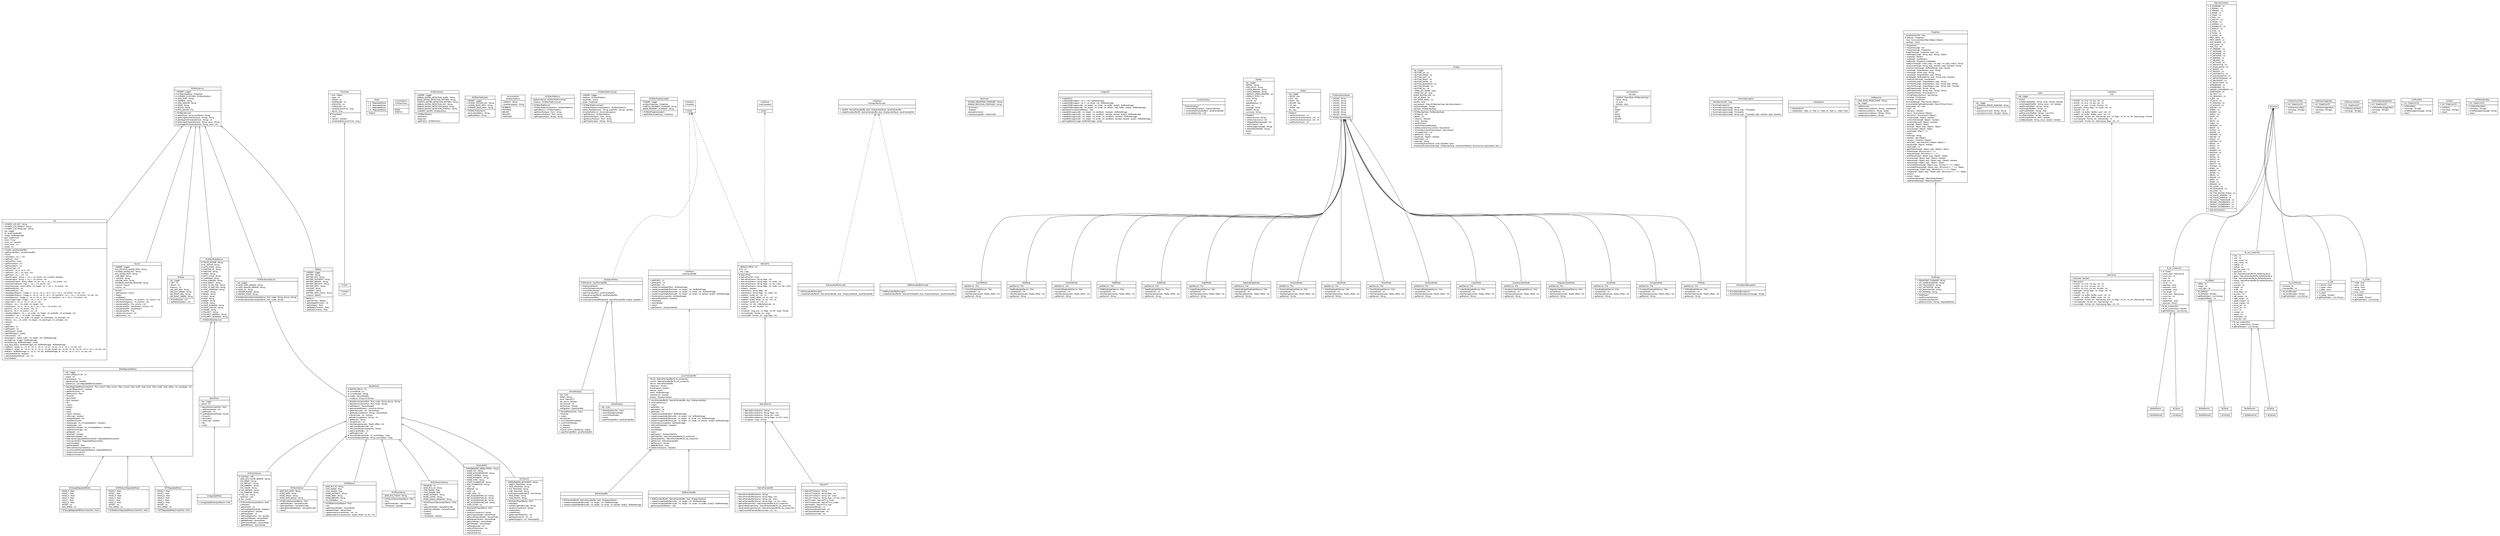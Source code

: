 #!/usr/local/bin/dot
#
# Class diagram 
# Generated by UMLGraph version R5_6-24-gf6e263 (http://www.umlgraph.org/)
#

digraph G {
	edge [fontname="Helvetica",fontsize=10,labelfontname="Helvetica",labelfontsize=10];
	node [fontname="Helvetica",fontsize=10,shape=plaintext];
	nodesep=0.25;
	ranksep=0.5;
	// ev3dev.actuators.LCD
	c0 [label=<<table title="ev3dev.actuators.LCD" border="0" cellborder="1" cellspacing="0" cellpadding="2" port="p">
		<tr><td><table border="0" cellspacing="0" cellpadding="1">
<tr><td align="center" balign="center"> LCD </td></tr>
		</table></td></tr>
		<tr><td><table border="0" cellspacing="0" cellpadding="1">
<tr><td align="left" balign="left"> + EV3DEV_LCD_KEY : String </td></tr>
<tr><td align="left" balign="left"> + EV3DEV_LCD_DEFAULT : String </td></tr>
<tr><td align="left" balign="left"> + EV3DEV_LCD_MODE_KEY : String </td></tr>
<tr><td align="left" balign="left"> - log : Logger </td></tr>
<tr><td align="left" balign="left"> - fb : JavaFramebuffer </td></tr>
<tr><td align="left" balign="left"> - image : BufferedImage </td></tr>
<tr><td align="left" balign="left"> - g2d : Graphics2D </td></tr>
<tr><td align="left" balign="left"> - timer : Timer </td></tr>
<tr><td align="left" balign="left"> - timer_run : boolean </td></tr>
<tr><td align="left" balign="left"> - timer_msec : int </td></tr>
<tr><td align="left" balign="left"> - stroke : int </td></tr>
		</table></td></tr>
		<tr><td><table border="0" cellspacing="0" cellpadding="1">
<tr><td align="left" balign="left"> + LCD(fb : JavaFramebuffer) </td></tr>
<tr><td align="left" balign="left"> + getFramebuffer() : JavaFramebuffer </td></tr>
<tr><td align="left" balign="left"> + flush() </td></tr>
<tr><td align="left" balign="left"> + translate(x : int, y : int) </td></tr>
<tr><td align="left" balign="left"> + getFont() : Font </td></tr>
<tr><td align="left" balign="left"> + setFont(font : Font) </td></tr>
<tr><td align="left" balign="left"> + getTranslateX() : int </td></tr>
<tr><td align="left" balign="left"> + getTranslateY() : int </td></tr>
<tr><td align="left" balign="left"> + setColor(rgb : int) </td></tr>
<tr><td align="left" balign="left"> + setColor(r : int, g : int, b : int) </td></tr>
<tr><td align="left" balign="left"> + setPixel(x : int, y : int, color : int) </td></tr>
<tr><td align="left" balign="left"> + getPixel(x : int, y : int) : int </td></tr>
<tr><td align="left" balign="left"> + drawString(str : String, x : int, y : int, anchor : int, inverted : boolean) </td></tr>
<tr><td align="left" balign="left"> + drawString(str : String, x : int, y : int, anchor : int) </td></tr>
<tr><td align="left" balign="left"> + drawSubstring(str : String, offset : int, len : int, x : int, y : int, anchor : int) </td></tr>
<tr><td align="left" balign="left"> + drawChar(character : char, x : int, y : int, anchor : int) </td></tr>
<tr><td align="left" balign="left"> + drawChars(data : char[], offset : int, length : int, x : int, y : int, anchor : int) </td></tr>
<tr><td align="left" balign="left"> + getStrokeStyle() : int </td></tr>
<tr><td align="left" balign="left"> + setStrokeStyle(i : int) </td></tr>
<tr><td align="left" balign="left"> + drawRegionRop(src : Image, sx : int, sy : int, w : int, h : int, x : int, y : int, anchor : int, rop : int) </td></tr>
<tr><td align="left" balign="left"> + drawRegionRop(src : Image, sx : int, sy : int, w : int, h : int, transform : int, x : int, y : int, anchor : int, rop : int) </td></tr>
<tr><td align="left" balign="left"> + drawRegion(src : Image, sx : int, sy : int, w : int, h : int, transform : int, x : int, y : int, anchor : int) </td></tr>
<tr><td align="left" balign="left"> + drawImage(image : Image, i : int, i1 : int, i2 : int) </td></tr>
<tr><td align="left" balign="left"> + drawLine(x1 : int, y1 : int, x2 : int, y2 : int) </td></tr>
<tr><td align="left" balign="left"> + fillRect(x : int, y : int, width : int, height : int) </td></tr>
<tr><td align="left" balign="left"> + copyArea(sx : int, sy : int, w : int, h : int, x : int, y : int, anchor : int) </td></tr>
<tr><td align="left" balign="left"> - adjustX(x : int, w : int, anchor : int) : int </td></tr>
<tr><td align="left" balign="left"> - adjustY(y : int, h : int, anchor : int) : int </td></tr>
<tr><td align="left" balign="left"> + drawRoundRect(x : int, y : int, width : int, height : int, arcWidth : int, arcHeight : int) </td></tr>
<tr><td align="left" balign="left"> + drawRect(x : int, y : int, width : int, height : int) </td></tr>
<tr><td align="left" balign="left"> + drawArc(x : int, y : int, width : int, height : int, startAngle : int, arcAngle : int) </td></tr>
<tr><td align="left" balign="left"> + fillArc(x : int, y : int, width : int, height : int, startAngle : int, arcAngle : int) </td></tr>
<tr><td align="left" balign="left"> + refresh() </td></tr>
<tr><td align="left" balign="left"> + clear() </td></tr>
<tr><td align="left" balign="left"> + getWidth() : int </td></tr>
<tr><td align="left" balign="left"> + getHeight() : int </td></tr>
<tr><td align="left" balign="left"> + getDisplay() : byte[] </td></tr>
<tr><td align="left" balign="left"> + getHWDisplay() : byte[] </td></tr>
<tr><td align="left" balign="left"> + setContrast(i : int) </td></tr>
<tr><td align="left" balign="left"> - lejos2rgb(src : byte[], width : int, height : int) : BufferedImage </td></tr>
<tr><td align="left" balign="left"> - any2rgb(img : Image) : BufferedImage </td></tr>
<tr><td align="left" balign="left"> - any2lejos(img : BufferedImage) : byte[] </td></tr>
<tr><td align="left" balign="left"> - java_lejos_flip(in : BufferedImage, out : BufferedImage) : BufferedImage </td></tr>
<tr><td align="left" balign="left"> + bitBlt(src : byte[], sw : int, sh : int, sx : int, sy : int, dx : int, dy : int, w : int, h : int, rop : int) </td></tr>
<tr><td align="left" balign="left"> + bitBlt(src : byte[], sw : int, sh : int, sx : int, sy : int, dst : byte[], dw : int, dh : int, dx : int, dy : int, w : int, h : int, rop : int) </td></tr>
<tr><td align="left" balign="left"> - bitBlt(src : BufferedImage, sx : int, sy : int, dst : BufferedImage, dx : int, dy : int, w : int, h : int, rop : int) </td></tr>
<tr><td align="left" balign="left"> + setAutoRefresh(b : boolean) </td></tr>
<tr><td align="left" balign="left"> + setAutoRefreshPeriod(i : int) : int </td></tr>
<tr><td align="left" balign="left"> - timerUpdate() </td></tr>
		</table></td></tr>
		</table>>, URL="null", fontname="Helvetica", fontcolor="black", fontsize=10.0];
	// ev3dev.actuators.LCD.Flusher
	c1 [label=<<table title="ev3dev.actuators.LCD.Flusher" border="0" cellborder="1" cellspacing="0" cellpadding="2" port="p">
		<tr><td><table border="0" cellspacing="0" cellpadding="1">
<tr><td align="center" balign="center"> Flusher </td></tr>
		</table></td></tr>
		<tr><td><table border="0" cellspacing="0" cellpadding="1">
<tr><td align="left" balign="left">  </td></tr>
		</table></td></tr>
		<tr><td><table border="0" cellspacing="0" cellpadding="1">
<tr><td align="left" balign="left"> - Flusher() </td></tr>
<tr><td align="left" balign="left"> + run() </td></tr>
		</table></td></tr>
		</table>>, URL="null", fontname="Helvetica", fontcolor="black", fontsize=10.0];
	// ev3dev.actuators.Sound
	c2 [label=<<table title="ev3dev.actuators.Sound" border="0" cellborder="1" cellspacing="0" cellpadding="2" port="p">
		<tr><td><table border="0" cellspacing="0" cellpadding="1">
<tr><td align="center" balign="center"> Sound </td></tr>
		</table></td></tr>
		<tr><td><table border="0" cellspacing="0" cellpadding="1">
<tr><td align="left" balign="left"> - LOGGER : Logger </td></tr>
<tr><td align="left" balign="left"> - EV3_PHYSICAL_SOUND_PATH : String </td></tr>
<tr><td align="left" balign="left"> + EV3DEV_SOUND_KEY : String </td></tr>
<tr><td align="left" balign="left"> - EV3_SOUND_PATH : String </td></tr>
<tr><td align="left" balign="left"> - CMD_BEEP : String </td></tr>
<tr><td align="left" balign="left"> + VOLUME : String </td></tr>
<tr><td align="left" balign="left"> - VOLUME_PATH : String </td></tr>
<tr><td align="left" balign="left"> - DISABLED_FEATURE_MESSAGE : String </td></tr>
<tr><td align="left" balign="left"> - instance : Sound </td></tr>
<tr><td align="left" balign="left"> - volume : int </td></tr>
		</table></td></tr>
		<tr><td><table border="0" cellspacing="0" cellpadding="1">
<tr><td align="left" balign="left"> - Sound() </td></tr>
<tr><td align="left" balign="left"> + getInstance() : Sound </td></tr>
<tr><td align="left" balign="left"> + beep() </td></tr>
<tr><td align="left" balign="left"> + twoBeeps() </td></tr>
<tr><td align="left" balign="left"> + playTone(frequency : int, duration : int, volume : int) </td></tr>
<tr><td align="left" balign="left"> + playTone(frequency : int, duration : int) </td></tr>
<tr><td align="left" balign="left"> + playSample(file : File, volume : int) </td></tr>
<tr><td align="left" balign="left"> + playSample(file : InputStream, volume : int) </td></tr>
<tr><td align="left" balign="left"> + playSample(file : InputStream) </td></tr>
<tr><td align="left" balign="left"> + playSample(file : File) </td></tr>
<tr><td align="left" balign="left"> + setVolume(volume : int) </td></tr>
<tr><td align="left" balign="left"> + getVolume() : int </td></tr>
		</table></td></tr>
		</table>>, URL="null", fontname="Helvetica", fontcolor="black", fontsize=10.0];
	// ev3dev.actuators.ev3.EV3Led
	c3 [label=<<table title="ev3dev.actuators.ev3.EV3Led" border="0" cellborder="1" cellspacing="0" cellpadding="2" port="p">
		<tr><td><table border="0" cellspacing="0" cellpadding="1">
<tr><td align="center" balign="center"> EV3Led </td></tr>
		</table></td></tr>
		<tr><td><table border="0" cellspacing="0" cellpadding="1">
<tr><td align="left" balign="left"> - log : Logger </td></tr>
<tr><td align="left" balign="left"> + LEFT : int </td></tr>
<tr><td align="left" balign="left"> + RIGHT : int </td></tr>
<tr><td align="left" balign="left"> - direction : int </td></tr>
<tr><td align="left" balign="left"> - LED_LEFT_RED : String </td></tr>
<tr><td align="left" balign="left"> - LED_LEFT_GREEN : String </td></tr>
<tr><td align="left" balign="left"> - LED_RIGHT_RED : String </td></tr>
<tr><td align="left" balign="left"> - LED_RIGHT_GREEN : String </td></tr>
		</table></td></tr>
		<tr><td><table border="0" cellspacing="0" cellpadding="1">
<tr><td align="left" balign="left"> + EV3Led(button : int) </td></tr>
<tr><td align="left" balign="left"> + setPattern(pattern : int) </td></tr>
		</table></td></tr>
		</table>>, URL="null", fontname="Helvetica", fontcolor="black", fontsize=10.0];
	// ev3dev.actuators.lego.motors.BaseRegulatedMotor
	c4 [label=<<table title="ev3dev.actuators.lego.motors.BaseRegulatedMotor" border="0" cellborder="1" cellspacing="0" cellpadding="2" port="p">
		<tr><td><table border="0" cellspacing="0" cellpadding="1">
<tr><td align="center" balign="center"><font face="Helvetica-Oblique"> BaseRegulatedMotor </font></td></tr>
		</table></td></tr>
		<tr><td><table border="0" cellspacing="0" cellpadding="1">
<tr><td align="left" balign="left"> - log : Logger </td></tr>
<tr><td align="left" balign="left"> # MAX_SPEED_AT_9V : int </td></tr>
<tr><td align="left" balign="left"> - speed : int </td></tr>
<tr><td align="left" balign="left"> # acceleration : int </td></tr>
<tr><td align="left" balign="left"> - regulationFlag : boolean </td></tr>
<tr><td align="left" balign="left"> - listenerList : List&lt;RegulatedMotorListener&gt; </td></tr>
		</table></td></tr>
		<tr><td><table border="0" cellspacing="0" cellpadding="1">
<tr><td align="left" balign="left"> + BaseRegulatedMotor(motorPort : Port, moveP : float, moveI : float, moveD : float, holdP : float, holdI : float, holdD : float, offset : int, maxSpeed : int) </td></tr>
<tr><td align="left" balign="left"> + suspendRegulation() : boolean </td></tr>
<tr><td align="left" balign="left"> + getTachoCount() : int </td></tr>
<tr><td align="left" balign="left"> + getPosition() : float </td></tr>
<tr><td align="left" balign="left"> + forward() </td></tr>
<tr><td align="left" balign="left"> + backward() </td></tr>
<tr><td align="left" balign="left"> + flt(b : boolean) </td></tr>
<tr><td align="left" balign="left"> + flt() </td></tr>
<tr><td align="left" balign="left"> + coast() </td></tr>
<tr><td align="left" balign="left"> + brake() </td></tr>
<tr><td align="left" balign="left"> + hold() </td></tr>
<tr><td align="left" balign="left"> + stop() </td></tr>
<tr><td align="left" balign="left"> + stop(b : boolean) </td></tr>
<tr><td align="left" balign="left"> + isMoving() : boolean </td></tr>
<tr><td align="left" balign="left"> + setSpeed(speed : int) </td></tr>
<tr><td align="left" balign="left"> + resetTachoCount() </td></tr>
<tr><td align="left" balign="left"> + rotate(angle : int, immediateReturn : boolean) </td></tr>
<tr><td align="left" balign="left"> + rotate(angle : int) </td></tr>
<tr><td align="left" balign="left"> + rotateTo(limitAngle : int, immediateReturn : boolean) </td></tr>
<tr><td align="left" balign="left"> + rotateTo(limitAngle : int) </td></tr>
<tr><td align="left" balign="left"> + getSpeed() : int </td></tr>
<tr><td align="left" balign="left"> + isStalled() : boolean </td></tr>
<tr><td align="left" balign="left"> + getRotationSpeed() : int </td></tr>
<tr><td align="left" balign="left"> + addListener(regulatedMotorListener : RegulatedMotorListener) </td></tr>
<tr><td align="left" balign="left"> + removeListener() : RegulatedMotorListener </td></tr>
<tr><td align="left" balign="left"> + waitComplete() </td></tr>
<tr><td align="left" balign="left"> + getMaxSpeed() : float </td></tr>
<tr><td align="left" balign="left"> + setAcceleration(acceleration : int) </td></tr>
<tr><td align="left" balign="left"> + synchronizeWith(regulatedMotors : RegulatedMotor[]) </td></tr>
<tr><td align="left" balign="left"> + startSynchronization() </td></tr>
<tr><td align="left" balign="left"> + endSynchronization() </td></tr>
		</table></td></tr>
		</table>>, URL="null", fontname="Helvetica", fontcolor="black", fontsize=10.0];
	// ev3dev.actuators.lego.motors.BasicMotor
	c5 [label=<<table title="ev3dev.actuators.lego.motors.BasicMotor" border="0" cellborder="1" cellspacing="0" cellpadding="2" port="p">
		<tr><td><table border="0" cellspacing="0" cellpadding="1">
<tr><td align="center" balign="center"><font face="Helvetica-Oblique"> BasicMotor </font></td></tr>
		</table></td></tr>
		<tr><td><table border="0" cellspacing="0" cellpadding="1">
<tr><td align="left" balign="left"> - log : Logger </td></tr>
<tr><td align="left" balign="left"> - power : int </td></tr>
		</table></td></tr>
		<tr><td><table border="0" cellspacing="0" cellpadding="1">
<tr><td align="left" balign="left"> + BasicMotor(motorPort : Port) </td></tr>
<tr><td align="left" balign="left"> + setPower(power : int) </td></tr>
<tr><td align="left" balign="left"> + getPower() : int </td></tr>
<tr><td align="left" balign="left"> # updateState(newMode : String) </td></tr>
<tr><td align="left" balign="left"> + forward() </td></tr>
<tr><td align="left" balign="left"> + backward() </td></tr>
<tr><td align="left" balign="left"> + isMoving() : boolean </td></tr>
<tr><td align="left" balign="left"> + flt() </td></tr>
<tr><td align="left" balign="left"> + stop() </td></tr>
		</table></td></tr>
		</table>>, URL="null", fontname="Helvetica", fontcolor="black", fontsize=10.0];
	// ev3dev.actuators.lego.motors.EV3LargeRegulatedMotor
	c6 [label=<<table title="ev3dev.actuators.lego.motors.EV3LargeRegulatedMotor" border="0" cellborder="1" cellspacing="0" cellpadding="2" port="p">
		<tr><td><table border="0" cellspacing="0" cellpadding="1">
<tr><td align="center" balign="center"> EV3LargeRegulatedMotor </td></tr>
		</table></td></tr>
		<tr><td><table border="0" cellspacing="0" cellpadding="1">
<tr><td align="left" balign="left"> - MOVE_P : float </td></tr>
<tr><td align="left" balign="left"> - MOVE_I : float </td></tr>
<tr><td align="left" balign="left"> - MOVE_D : float </td></tr>
<tr><td align="left" balign="left"> - HOLD_P : float </td></tr>
<tr><td align="left" balign="left"> - HOLD_I : float </td></tr>
<tr><td align="left" balign="left"> - HOLD_D : float </td></tr>
<tr><td align="left" balign="left"> - OFFSET : int </td></tr>
<tr><td align="left" balign="left"> - MAX_SPEED : int </td></tr>
		</table></td></tr>
		<tr><td><table border="0" cellspacing="0" cellpadding="1">
<tr><td align="left" balign="left"> + EV3LargeRegulatedMotor(motorPort : Port) </td></tr>
		</table></td></tr>
		</table>>, URL="null", fontname="Helvetica", fontcolor="black", fontsize=10.0];
	// ev3dev.actuators.lego.motors.EV3MediumRegulatedMotor
	c7 [label=<<table title="ev3dev.actuators.lego.motors.EV3MediumRegulatedMotor" border="0" cellborder="1" cellspacing="0" cellpadding="2" port="p">
		<tr><td><table border="0" cellspacing="0" cellpadding="1">
<tr><td align="center" balign="center"> EV3MediumRegulatedMotor </td></tr>
		</table></td></tr>
		<tr><td><table border="0" cellspacing="0" cellpadding="1">
<tr><td align="left" balign="left"> - MOVE_P : float </td></tr>
<tr><td align="left" balign="left"> - MOVE_I : float </td></tr>
<tr><td align="left" balign="left"> - MOVE_D : float </td></tr>
<tr><td align="left" balign="left"> - HOLD_P : float </td></tr>
<tr><td align="left" balign="left"> - HOLD_I : float </td></tr>
<tr><td align="left" balign="left"> - HOLD_D : float </td></tr>
<tr><td align="left" balign="left"> - OFFSET : int </td></tr>
<tr><td align="left" balign="left"> - MAX_SPEED : int </td></tr>
		</table></td></tr>
		<tr><td><table border="0" cellspacing="0" cellpadding="1">
<tr><td align="left" balign="left"> + EV3MediumRegulatedMotor(motorPort : Port) </td></tr>
		</table></td></tr>
		</table>>, URL="null", fontname="Helvetica", fontcolor="black", fontsize=10.0];
	// ev3dev.actuators.lego.motors.Motor
	c8 [label=<<table title="ev3dev.actuators.lego.motors.Motor" border="0" cellborder="1" cellspacing="0" cellpadding="2" port="p">
		<tr><td><table border="0" cellspacing="0" cellpadding="1">
<tr><td align="center" balign="center"> Motor </td></tr>
		</table></td></tr>
		<tr><td><table border="0" cellspacing="0" cellpadding="1">
<tr><td align="left" balign="left"> + A : RegulatedMotor </td></tr>
<tr><td align="left" balign="left"> + B : RegulatedMotor </td></tr>
<tr><td align="left" balign="left"> + C : RegulatedMotor </td></tr>
<tr><td align="left" balign="left"> + D : RegulatedMotor </td></tr>
		</table></td></tr>
		<tr><td><table border="0" cellspacing="0" cellpadding="1">
<tr><td align="left" balign="left"> - Motor() </td></tr>
		</table></td></tr>
		</table>>, URL="null", fontname="Helvetica", fontcolor="black", fontsize=10.0];
	// ev3dev.actuators.lego.motors.NXTRegulatedMotor
	c9 [label=<<table title="ev3dev.actuators.lego.motors.NXTRegulatedMotor" border="0" cellborder="1" cellspacing="0" cellpadding="2" port="p">
		<tr><td><table border="0" cellspacing="0" cellpadding="1">
<tr><td align="center" balign="center"> NXTRegulatedMotor </td></tr>
		</table></td></tr>
		<tr><td><table border="0" cellspacing="0" cellpadding="1">
<tr><td align="left" balign="left"> - MOVE_P : float </td></tr>
<tr><td align="left" balign="left"> - MOVE_I : float </td></tr>
<tr><td align="left" balign="left"> - MOVE_D : float </td></tr>
<tr><td align="left" balign="left"> - HOLD_P : float </td></tr>
<tr><td align="left" balign="left"> - HOLD_I : float </td></tr>
<tr><td align="left" balign="left"> - HOLD_D : float </td></tr>
<tr><td align="left" balign="left"> - OFFSET : int </td></tr>
<tr><td align="left" balign="left"> - MAX_SPEED : int </td></tr>
		</table></td></tr>
		<tr><td><table border="0" cellspacing="0" cellpadding="1">
<tr><td align="left" balign="left"> + NXTRegulatedMotor(motorPort : Port) </td></tr>
		</table></td></tr>
		</table>>, URL="null", fontname="Helvetica", fontcolor="black", fontsize=10.0];
	// ev3dev.actuators.lego.motors.UnregulatedMotor
	c10 [label=<<table title="ev3dev.actuators.lego.motors.UnregulatedMotor" border="0" cellborder="1" cellspacing="0" cellpadding="2" port="p">
		<tr><td><table border="0" cellspacing="0" cellpadding="1">
<tr><td align="center" balign="center"> UnregulatedMotor </td></tr>
		</table></td></tr>
		<tr><td><table border="0" cellspacing="0" cellpadding="1">
<tr><td align="left" balign="left">  </td></tr>
		</table></td></tr>
		<tr><td><table border="0" cellspacing="0" cellpadding="1">
<tr><td align="left" balign="left"> + UnregulatedMotor(portName : Port) </td></tr>
		</table></td></tr>
		</table>>, URL="null", fontname="Helvetica", fontcolor="black", fontsize=10.0];
	// ev3dev.hardware.EV3DevDevice
	c11 [label=<<table title="ev3dev.hardware.EV3DevDevice" border="0" cellborder="1" cellspacing="0" cellpadding="2" port="p">
		<tr><td><table border="0" cellspacing="0" cellpadding="1">
<tr><td align="center" balign="center"><font face="Helvetica-Oblique"> EV3DevDevice </font></td></tr>
		</table></td></tr>
		<tr><td><table border="0" cellspacing="0" cellpadding="1">
<tr><td align="left" balign="left"> - LOGGER : Logger </td></tr>
<tr><td align="left" balign="left"> # ev3DevProperties : Properties </td></tr>
<tr><td align="left" balign="left"> # CURRENT_PLATFORM : EV3DevPlatform </td></tr>
<tr><td align="left" balign="left"> # LEGO_PORT : String </td></tr>
<tr><td align="left" balign="left"> # ADDRESS : String </td></tr>
<tr><td align="left" balign="left"> # LEGO_SENSOR : String </td></tr>
<tr><td align="left" balign="left"> # MODE : String </td></tr>
<tr><td align="left" balign="left"> # DEVICE : String </td></tr>
<tr><td align="left" balign="left"> # PATH_DEVICE : File </td></tr>
		</table></td></tr>
		<tr><td><table border="0" cellspacing="0" cellpadding="1">
<tr><td align="left" balign="left"> + EV3DevDevice() </td></tr>
<tr><td align="left" balign="left"> # detect(type : String, portName : String) </td></tr>
<tr><td align="left" balign="left"> # getStringAttribute(attribute : String) : String </td></tr>
<tr><td align="left" balign="left"> # getIntegerAttribute(attribute : String) : int </td></tr>
<tr><td align="left" balign="left"> # setStringAttribute(attribute : String, value : String) </td></tr>
<tr><td align="left" balign="left"> # setIntegerAttribute(attribute : String, value : int) </td></tr>
		</table></td></tr>
		</table>>, URL="null", fontname="Helvetica", fontcolor="black", fontsize=10.0];
	// ev3dev.hardware.EV3DevDistro
	c12 [label=<<table title="ev3dev.hardware.EV3DevDistro" border="0" cellborder="1" cellspacing="0" cellpadding="2" port="p">
		<tr><td><table border="0" cellspacing="0" cellpadding="1">
<tr><td align="center" balign="center"> &#171;enumeration&#187; </td></tr>
<tr><td align="center" balign="center"> EV3DevDistro </td></tr>
		</table></td></tr>
		<tr><td><table border="0" cellspacing="0" cellpadding="1">
<tr><td align="left" balign="left">  </td></tr>
		</table></td></tr>
		<tr><td><table border="0" cellspacing="0" cellpadding="1">
<tr><td align="left" balign="left"> JESSIE </td></tr>
<tr><td align="left" balign="left"> STRETCH </td></tr>
		</table></td></tr>
		</table>>, URL="null", fontname="Helvetica", fontcolor="black", fontsize=10.0];
	// ev3dev.hardware.EV3DevDistros
	c13 [label=<<table title="ev3dev.hardware.EV3DevDistros" border="0" cellborder="1" cellspacing="0" cellpadding="2" port="p">
		<tr><td><table border="0" cellspacing="0" cellpadding="1">
<tr><td align="center" balign="center"> EV3DevDistros </td></tr>
		</table></td></tr>
		<tr><td><table border="0" cellspacing="0" cellpadding="1">
<tr><td align="left" balign="left"> - LOGGER : Logger </td></tr>
<tr><td align="left" balign="left"> - DEBIAN_DISTRO_DETECTION_QUERY : String </td></tr>
<tr><td align="left" balign="left"> - JESSIE_DISTRO_DETECTION_PATTERN : String </td></tr>
<tr><td align="left" balign="left"> - STRETCH_DISTRO_DETECTION_PATTERN : String </td></tr>
<tr><td align="left" balign="left"> - DEBIAN_DISTRO_DETECTION_KEY : String </td></tr>
<tr><td align="left" balign="left"> - DEBIAN_DISTRO_DETECTION_JESSIE : String </td></tr>
<tr><td align="left" balign="left"> - DEBIAN_DISTRO_DETECTION_STRETCH : String </td></tr>
<tr><td align="left" balign="left"> - CURRENT_DISTRO : EV3DevDistro </td></tr>
		</table></td></tr>
		<tr><td><table border="0" cellspacing="0" cellpadding="1">
<tr><td align="left" balign="left"> + EV3DevDistros() </td></tr>
<tr><td align="left" balign="left"> - setStretch() </td></tr>
<tr><td align="left" balign="left"> - setJessie() </td></tr>
<tr><td align="left" balign="left"> + getDistro() : EV3DevDistro </td></tr>
		</table></td></tr>
		</table>>, URL="null", fontname="Helvetica", fontcolor="black", fontsize=10.0];
	// ev3dev.hardware.EV3DevFileSystem
	c14 [label=<<table title="ev3dev.hardware.EV3DevFileSystem" border="0" cellborder="1" cellspacing="0" cellpadding="2" port="p">
		<tr><td><table border="0" cellspacing="0" cellpadding="1">
<tr><td align="center" balign="center"> EV3DevFileSystem </td></tr>
		</table></td></tr>
		<tr><td><table border="0" cellspacing="0" cellpadding="1">
<tr><td align="left" balign="left"> - LOGGER : Logger </td></tr>
<tr><td align="left" balign="left"> + EV3DEV_TESTING_KEY : String </td></tr>
<tr><td align="left" balign="left"> + EV3DEV_ROOT_PATH : String </td></tr>
<tr><td align="left" balign="left"> - CURRENT_ROOT_PATH : String </td></tr>
		</table></td></tr>
		<tr><td><table border="0" cellspacing="0" cellpadding="1">
<tr><td align="left" balign="left"> + EV3DevFileSystem() </td></tr>
<tr><td align="left" balign="left"> - retrieveRootPath() : String </td></tr>
<tr><td align="left" balign="left"> + getRootPath() : String </td></tr>
		</table></td></tr>
		</table>>, URL="null", fontname="Helvetica", fontcolor="black", fontsize=10.0];
	// ev3dev.hardware.EV3DevMotorDevice
	c15 [label=<<table title="ev3dev.hardware.EV3DevMotorDevice" border="0" cellborder="1" cellspacing="0" cellpadding="2" port="p">
		<tr><td><table border="0" cellspacing="0" cellpadding="1">
<tr><td align="center" balign="center"><font face="Helvetica-Oblique"> EV3DevMotorDevice </font></td></tr>
		</table></td></tr>
		<tr><td><table border="0" cellspacing="0" cellpadding="1">
<tr><td align="left" balign="left"> # TACHO_MOTOR : String </td></tr>
<tr><td align="left" balign="left"> # DC_MOTOR : String </td></tr>
<tr><td align="left" balign="left"> # AUTO_MODE : String </td></tr>
<tr><td align="left" balign="left"> # POSITION_SP : String </td></tr>
<tr><td align="left" balign="left"> # POSITION : String </td></tr>
<tr><td align="left" balign="left"> # SPEED : String </td></tr>
<tr><td align="left" balign="left"> # DUTY_CYCLE : String </td></tr>
<tr><td align="left" balign="left"> # COMMAND : String </td></tr>
<tr><td align="left" balign="left"> # RUN_FOREVER : String </td></tr>
<tr><td align="left" balign="left"> # RUN_DIRECT : String </td></tr>
<tr><td align="left" balign="left"> # RUN_TO_REL_POS : String </td></tr>
<tr><td align="left" balign="left"> # RUN_TO_ABS_POS : String </td></tr>
<tr><td align="left" balign="left"> # STOP_COMMAND : String </td></tr>
<tr><td align="left" balign="left"> # COAST : String </td></tr>
<tr><td align="left" balign="left"> # BRAKE : String </td></tr>
<tr><td align="left" balign="left"> # HOLD : String </td></tr>
<tr><td align="left" balign="left"> # STOP : String </td></tr>
<tr><td align="left" balign="left"> # RESET : String </td></tr>
<tr><td align="left" balign="left"> # STATE : String </td></tr>
<tr><td align="left" balign="left"> # STATE_RUNNING : String </td></tr>
<tr><td align="left" balign="left"> # STATE_STALLED : String </td></tr>
<tr><td align="left" balign="left"> # POWER : String </td></tr>
<tr><td align="left" balign="left"> # POLARITY : String </td></tr>
<tr><td align="left" balign="left"> # POLARITY_NORMAL : String </td></tr>
<tr><td align="left" balign="left"> # POLARITY_INVERSED : String </td></tr>
		</table></td></tr>
		<tr><td><table border="0" cellspacing="0" cellpadding="1">
<tr><td align="left" balign="left"> + EV3DevMotorDevice() </td></tr>
		</table></td></tr>
		</table>>, URL="null", fontname="Helvetica", fontcolor="black", fontsize=10.0];
	// ev3dev.hardware.EV3DevPlatform
	c16 [label=<<table title="ev3dev.hardware.EV3DevPlatform" border="0" cellborder="1" cellspacing="0" cellpadding="2" port="p">
		<tr><td><table border="0" cellspacing="0" cellpadding="1">
<tr><td align="center" balign="center"> &#171;enumeration&#187; </td></tr>
<tr><td align="center" balign="center"> EV3DevPlatform </td></tr>
		</table></td></tr>
		<tr><td><table border="0" cellspacing="0" cellpadding="1">
<tr><td align="left" balign="left"> - platform : String </td></tr>
<tr><td align="left" balign="left"> - propNamespace : String </td></tr>
		</table></td></tr>
		<tr><td><table border="0" cellspacing="0" cellpadding="1">
<tr><td align="left" balign="left"> EV3BRICK </td></tr>
<tr><td align="left" balign="left"> PISTORMS </td></tr>
<tr><td align="left" balign="left"> BRICKPI </td></tr>
<tr><td align="left" balign="left"> BRICKPI3 </td></tr>
<tr><td align="left" balign="left"> UNKNOWN </td></tr>
		</table></td></tr>
		</table>>, URL="null", fontname="Helvetica", fontcolor="black", fontsize=10.0];
	// ev3dev.hardware.EV3DevPlatforms
	c17 [label=<<table title="ev3dev.hardware.EV3DevPlatforms" border="0" cellborder="1" cellspacing="0" cellpadding="2" port="p">
		<tr><td><table border="0" cellspacing="0" cellpadding="1">
<tr><td align="center" balign="center"> EV3DevPlatforms </td></tr>
		</table></td></tr>
		<tr><td><table border="0" cellspacing="0" cellpadding="1">
<tr><td align="left" balign="left"> - globalInstance : EV3DevPlatformsImpl </td></tr>
<tr><td align="left" balign="left"> - instance : EV3DevPlatformsImpl </td></tr>
		</table></td></tr>
		<tr><td><table border="0" cellspacing="0" cellpadding="1">
<tr><td align="left" balign="left"> + EV3DevPlatforms() </td></tr>
<tr><td align="left" balign="left"> + EV3DevPlatforms(platform : EV3DevPlatform) </td></tr>
<tr><td align="left" balign="left"> + getPlatform() : EV3DevPlatform </td></tr>
<tr><td align="left" balign="left"> + getMotorPort(port : Port) : String </td></tr>
<tr><td align="left" balign="left"> + getSensorPort(port : Port) : String </td></tr>
<tr><td align="left" balign="left"> + getProperty(base : String) : String </td></tr>
		</table></td></tr>
		</table>>, URL="null", fontname="Helvetica", fontcolor="black", fontsize=10.0];
	// ev3dev.hardware.EV3DevPlatformsImpl
	c18 [label=<<table title="ev3dev.hardware.EV3DevPlatformsImpl" border="0" cellborder="1" cellspacing="0" cellpadding="2" port="p">
		<tr><td><table border="0" cellspacing="0" cellpadding="1">
<tr><td align="center" balign="center"> EV3DevPlatformsImpl </td></tr>
		</table></td></tr>
		<tr><td><table border="0" cellspacing="0" cellpadding="1">
<tr><td align="left" balign="left"> - LOGGER : Logger </td></tr>
<tr><td align="left" balign="left"> - platform : EV3DevPlatform </td></tr>
<tr><td align="left" balign="left"> - propPrefix : String </td></tr>
<tr><td align="left" balign="left"> - props : Properties </td></tr>
		</table></td></tr>
		<tr><td><table border="0" cellspacing="0" cellpadding="1">
<tr><td align="left" balign="left"> + EV3DevPlatformsImpl() </td></tr>
<tr><td align="left" balign="left"> + EV3DevPlatformsImpl(platform : EV3DevPlatform) </td></tr>
<tr><td align="left" balign="left"> - batteryTest(batteryDir : String, propPrefix : String) : boolean </td></tr>
<tr><td align="left" balign="left"> - throwNoPlatform() : RuntimeException </td></tr>
<tr><td align="left" balign="left"> + getPlatform() : EV3DevPlatform </td></tr>
<tr><td align="left" balign="left"> + getMotorPort(port : Port) : String </td></tr>
<tr><td align="left" balign="left"> + getSensorPort(port : Port) : String </td></tr>
<tr><td align="left" balign="left"> + getProperty(base : String) : String </td></tr>
		</table></td></tr>
		</table>>, URL="null", fontname="Helvetica", fontcolor="black", fontsize=10.0];
	// ev3dev.hardware.EV3DevPropertyLoader
	c19 [label=<<table title="ev3dev.hardware.EV3DevPropertyLoader" border="0" cellborder="1" cellspacing="0" cellpadding="2" port="p">
		<tr><td><table border="0" cellspacing="0" cellpadding="1">
<tr><td align="center" balign="center"> EV3DevPropertyLoader </td></tr>
		</table></td></tr>
		<tr><td><table border="0" cellspacing="0" cellpadding="1">
<tr><td align="left" balign="left"> - LOGGER : Logger </td></tr>
<tr><td align="left" balign="left"> - ev3DevProperties : Properties </td></tr>
<tr><td align="left" balign="left"> - STRETCH_PROPERTY_FILENAME : String </td></tr>
<tr><td align="left" balign="left"> - JESSIE_PROPERTY_FILENAME : String </td></tr>
		</table></td></tr>
		<tr><td><table border="0" cellspacing="0" cellpadding="1">
<tr><td align="left" balign="left"> + EV3DevPropertyLoader() </td></tr>
<tr><td align="left" balign="left"> + getEV3DevProperties() : Properties </td></tr>
		</table></td></tr>
		</table>>, URL="null", fontname="Helvetica", fontcolor="black", fontsize=10.0];
	// ev3dev.hardware.EV3DevSensorDevice
	c20 [label=<<table title="ev3dev.hardware.EV3DevSensorDevice" border="0" cellborder="1" cellspacing="0" cellpadding="2" port="p">
		<tr><td><table border="0" cellspacing="0" cellpadding="1">
<tr><td align="center" balign="center"><font face="Helvetica-Oblique"> EV3DevSensorDevice </font></td></tr>
		</table></td></tr>
		<tr><td><table border="0" cellspacing="0" cellpadding="1">
<tr><td align="left" balign="left"> - log : Logger </td></tr>
<tr><td align="left" balign="left"> # LEGO_UART_SENSOR : String </td></tr>
<tr><td align="left" balign="left"> # LEGO_ANALOG_SENSOR : String </td></tr>
<tr><td align="left" balign="left"> # LEGO_I2C : String </td></tr>
<tr><td align="left" balign="left"> # SENSOR_MODES : String </td></tr>
<tr><td align="left" balign="left"> # SENSOR_MODE : String </td></tr>
		</table></td></tr>
		<tr><td><table border="0" cellspacing="0" cellpadding="1">
<tr><td align="left" balign="left"> # EV3DevSensorDevice(portName : Port, mode : String, device : String) </td></tr>
<tr><td align="left" balign="left"> # EV3DevSensorDevice(portName : Port, mode : String) </td></tr>
		</table></td></tr>
		</table>>, URL="null", fontname="Helvetica", fontcolor="black", fontsize=10.0];
	// ev3dev.hardware.display.BitFramebuffer
	c21 [label=<<table title="ev3dev.hardware.display.BitFramebuffer" border="0" cellborder="1" cellspacing="0" cellpadding="2" port="p">
		<tr><td><table border="0" cellspacing="0" cellpadding="1">
<tr><td align="center" balign="center"> BitFramebuffer </td></tr>
		</table></td></tr>
		<tr><td><table border="0" cellspacing="0" cellpadding="1">
<tr><td align="left" balign="left">  </td></tr>
		</table></td></tr>
		<tr><td><table border="0" cellspacing="0" cellpadding="1">
<tr><td align="left" balign="left"> + BitFramebuffer(fb : NativeFramebuffer, disp : DisplayInterface) </td></tr>
<tr><td align="left" balign="left"> + createCompatibleBuffer(width : int, height : int) : BufferedImage </td></tr>
<tr><td align="left" balign="left"> + createCompatibleBuffer(width : int, height : int, stride : int, backed : byte[]) : BufferedImage </td></tr>
		</table></td></tr>
		</table>>, URL="null", fontname="Helvetica", fontcolor="black", fontsize=10.0];
	// ev3dev.hardware.display.BitFramebufferProvider
	c22 [label=<<table title="ev3dev.hardware.display.BitFramebufferProvider" border="0" cellborder="1" cellspacing="0" cellpadding="2" port="p">
		<tr><td><table border="0" cellspacing="0" cellpadding="1">
<tr><td align="center" balign="center"> BitFramebufferProvider </td></tr>
		</table></td></tr>
		<tr><td><table border="0" cellspacing="0" cellpadding="1">
<tr><td align="left" balign="left">  </td></tr>
		</table></td></tr>
		<tr><td><table border="0" cellspacing="0" cellpadding="1">
<tr><td align="left" balign="left"> + BitFramebufferProvider() </td></tr>
<tr><td align="left" balign="left"> + createFramebuffer(fb : NativeFramebuffer, disp : DisplayInterface) : JavaFramebuffer </td></tr>
		</table></td></tr>
		</table>>, URL="null", fontname="Helvetica", fontcolor="black", fontsize=10.0];
	// ev3dev.hardware.display.Brickman
	c23 [label=<<table title="ev3dev.hardware.display.Brickman" border="0" cellborder="1" cellspacing="0" cellpadding="2" port="p">
		<tr><td><table border="0" cellspacing="0" cellpadding="1">
<tr><td align="center" balign="center"> Brickman </td></tr>
		</table></td></tr>
		<tr><td><table border="0" cellspacing="0" cellpadding="1">
<tr><td align="left" balign="left"> - DISABLE_BRICKMAN_COMMAND : String </td></tr>
<tr><td align="left" balign="left"> - ENABLE_BRICKMAN_COMMAND : String </td></tr>
		</table></td></tr>
		<tr><td><table border="0" cellspacing="0" cellpadding="1">
<tr><td align="left" balign="left"> ~ Brickman() </td></tr>
<tr><td align="left" balign="left"> ~ disable() </td></tr>
<tr><td align="left" balign="left"> - restoreBrickman() </td></tr>
<tr><td align="left" balign="left"> + drawJavaLogo(gfx : Graphics2D) </td></tr>
		</table></td></tr>
		</table>>, URL="null", fontname="Helvetica", fontcolor="black", fontsize=10.0];
	// ev3dev.hardware.display.DisplayInterface
	c24 [label=<<table title="ev3dev.hardware.display.DisplayInterface" border="0" cellborder="1" cellspacing="0" cellpadding="2" port="p">
		<tr><td><table border="0" cellspacing="0" cellpadding="1">
<tr><td align="center" balign="center"><font face="Helvetica-Oblique"> DisplayInterface </font></td></tr>
		</table></td></tr>
		<tr><td><table border="0" cellspacing="0" cellpadding="1">
<tr><td align="left" balign="left"> # fbInstance : JavaFramebuffer </td></tr>
		</table></td></tr>
		<tr><td><table border="0" cellspacing="0" cellpadding="1">
<tr><td align="left" balign="left"> + DisplayInterface() </td></tr>
<tr><td align="left" balign="left"><font face="Helvetica-Oblique" point-size="10.0"> + switchToGraphicsMode() </font></td></tr>
<tr><td align="left" balign="left"><font face="Helvetica-Oblique" point-size="10.0"> + switchToTextMode() </font></td></tr>
<tr><td align="left" balign="left"><font face="Helvetica-Oblique" point-size="10.0"> + openFramebuffer() : JavaFramebuffer </font></td></tr>
<tr><td align="left" balign="left"> + releaseFramebuffer(fb : JavaFramebuffer) </td></tr>
<tr><td align="left" balign="left"> # closeFramebuffer() </td></tr>
<tr><td align="left" balign="left"> # initializeFramebuffer(backend : NativeFramebuffer, enable : boolean) </td></tr>
		</table></td></tr>
		</table>>, URL="null", fontname="Helvetica", fontcolor="black", fontsize=10.0];
	// ev3dev.hardware.display.ImageUtils
	c25 [label=<<table title="ev3dev.hardware.display.ImageUtils" border="0" cellborder="1" cellspacing="0" cellpadding="2" port="p">
		<tr><td><table border="0" cellspacing="0" cellpadding="1">
<tr><td align="center" balign="center"> ImageUtils </td></tr>
		</table></td></tr>
		<tr><td><table border="0" cellspacing="0" cellpadding="1">
<tr><td align="left" balign="left">  </td></tr>
		</table></td></tr>
		<tr><td><table border="0" cellspacing="0" cellpadding="1">
<tr><td align="left" balign="left"> + ImageUtils() </td></tr>
<tr><td align="left" balign="left"> + createXRGBImage(w : int, h : int) : BufferedImage </td></tr>
<tr><td align="left" balign="left"> + createXRGBImage(w : int, h : int, stride : int) : BufferedImage </td></tr>
<tr><td align="left" balign="left"> + createXRGBImage(width : int, height : int, stride : int, buffer : byte[]) : BufferedImage </td></tr>
<tr><td align="left" balign="left"> + createXRGBImage(width : int, height : int, stride : int, offsets : int[], buffer : byte[]) : BufferedImage </td></tr>
<tr><td align="left" balign="left"> + getDefaultComponentOffsets() : int[] </td></tr>
<tr><td align="left" balign="left"> + createBWImage(width : int, height : int, zeroBlack : boolean) : BufferedImage </td></tr>
<tr><td align="left" balign="left"> + createBWImage(width : int, height : int, zeroBlack : boolean, backed : byte[]) : BufferedImage </td></tr>
<tr><td align="left" balign="left"> + createBWImage(width : int, height : int, stride : int, zeroBlack : boolean) : BufferedImage </td></tr>
<tr><td align="left" balign="left"> + createBWImage(width : int, height : int, stride : int, zeroBlack : boolean, backed : byte[]) : BufferedImage </td></tr>
<tr><td align="left" balign="left"> + getImageBytes(image : BufferedImage) : byte[] </td></tr>
		</table></td></tr>
		</table>>, URL="null", fontname="Helvetica", fontcolor="black", fontsize=10.0];
	// ev3dev.hardware.display.JavaFramebuffer
	c26 [label=<<table title="ev3dev.hardware.display.JavaFramebuffer" border="0" cellborder="1" cellspacing="0" cellpadding="2" port="p">
		<tr><td><table border="0" cellspacing="0" cellpadding="1">
<tr><td align="center" balign="center"> &#171;interface&#187; </td></tr>
<tr><td align="center" balign="center"> JavaFramebuffer </td></tr>
		</table></td></tr>
		<tr><td><table border="0" cellspacing="0" cellpadding="1">
<tr><td align="left" balign="left">  </td></tr>
		</table></td></tr>
		<tr><td><table border="0" cellspacing="0" cellpadding="1">
<tr><td align="left" balign="left"><font face="Helvetica-Oblique" point-size="10.0"> + getWidth() : int </font></td></tr>
<tr><td align="left" balign="left"><font face="Helvetica-Oblique" point-size="10.0"> + getHeight() : int </font></td></tr>
<tr><td align="left" balign="left"><font face="Helvetica-Oblique" point-size="10.0"> + getStride() : int </font></td></tr>
<tr><td align="left" balign="left"><font face="Helvetica-Oblique" point-size="10.0"> + createCompatibleBuffer() : BufferedImage </font></td></tr>
<tr><td align="left" balign="left"><font face="Helvetica-Oblique" point-size="10.0"> + createCompatibleBuffer(width : int, height : int) : BufferedImage </font></td></tr>
<tr><td align="left" balign="left"><font face="Helvetica-Oblique" point-size="10.0"> + createCompatibleBuffer(width : int, height : int, stride : int) : BufferedImage </font></td></tr>
<tr><td align="left" balign="left"><font face="Helvetica-Oblique" point-size="10.0"> + createCompatibleBuffer(width : int, height : int, stride : int, backed : byte[]) : BufferedImage </font></td></tr>
<tr><td align="left" balign="left"><font face="Helvetica-Oblique" point-size="10.0"> + flushScreen(compatible : BufferedImage) </font></td></tr>
<tr><td align="left" balign="left"><font face="Helvetica-Oblique" point-size="10.0"> + setFlushEnabled(rly : boolean) </font></td></tr>
<tr><td align="left" balign="left"><font face="Helvetica-Oblique" point-size="10.0"> + storeData() </font></td></tr>
<tr><td align="left" balign="left"><font face="Helvetica-Oblique" point-size="10.0"> + restoreData() </font></td></tr>
<tr><td align="left" balign="left"><font face="Helvetica-Oblique" point-size="10.0"> + clear() </font></td></tr>
<tr><td align="left" balign="left"><font face="Helvetica-Oblique" point-size="10.0"> + getDisplay() : DisplayInterface </font></td></tr>
		</table></td></tr>
		</table>>, URL="null", fontname="Helvetica", fontcolor="black", fontsize=10.0];
	// ev3dev.hardware.display.LinuxFramebuffer
	c27 [label=<<table title="ev3dev.hardware.display.LinuxFramebuffer" border="0" cellborder="1" cellspacing="0" cellpadding="2" port="p">
		<tr><td><table border="0" cellspacing="0" cellpadding="1">
<tr><td align="center" balign="center"><font face="Helvetica-Oblique"> LinuxFramebuffer </font></td></tr>
		</table></td></tr>
		<tr><td><table border="0" cellspacing="0" cellpadding="1">
<tr><td align="left" balign="left"> - fixinfo : NativeFramebuffer.fb_fix_screeninfo </td></tr>
<tr><td align="left" balign="left"> - varinfo : NativeFramebuffer.fb_var_screeninfo </td></tr>
<tr><td align="left" balign="left"> - device : NativeFramebuffer </td></tr>
<tr><td align="left" balign="left"> - videomem : Pointer </td></tr>
<tr><td align="left" balign="left"> - flushEnabled : boolean </td></tr>
<tr><td align="left" balign="left"> - backup : byte[] </td></tr>
<tr><td align="left" balign="left"> - blank : BufferedImage </td></tr>
<tr><td align="left" balign="left"> - closeDevice : boolean </td></tr>
<tr><td align="left" balign="left"> - display : DisplayInterface </td></tr>
		</table></td></tr>
		<tr><td><table border="0" cellspacing="0" cellpadding="1">
<tr><td align="left" balign="left"> + LinuxFramebuffer(fb : NativeFramebuffer, disp : DisplayInterface) </td></tr>
<tr><td align="left" balign="left"> # initializeMemory() </td></tr>
<tr><td align="left" balign="left"> + close() </td></tr>
<tr><td align="left" balign="left"> + getWidth() : int </td></tr>
<tr><td align="left" balign="left"> + getHeight() : int </td></tr>
<tr><td align="left" balign="left"> + getStride() : int </td></tr>
<tr><td align="left" balign="left"> + createCompatibleBuffer() : BufferedImage </td></tr>
<tr><td align="left" balign="left"><font face="Helvetica-Oblique" point-size="10.0"> + createCompatibleBuffer(width : int, height : int) : BufferedImage </font></td></tr>
<tr><td align="left" balign="left"> + createCompatibleBuffer(width : int, height : int, stride : int) : BufferedImage </td></tr>
<tr><td align="left" balign="left"><font face="Helvetica-Oblique" point-size="10.0"> + createCompatibleBuffer(width : int, height : int, stride : int, backed : byte[]) : BufferedImage </font></td></tr>
<tr><td align="left" balign="left"> + flushScreen(compatible : BufferedImage) </td></tr>
<tr><td align="left" balign="left"> + setFlushEnabled(rly : boolean) </td></tr>
<tr><td align="left" balign="left"> + storeData() </td></tr>
<tr><td align="left" balign="left"> + restoreData() </td></tr>
<tr><td align="left" balign="left"> + clear() </td></tr>
<tr><td align="left" balign="left"> + getDisplay() : DisplayInterface </td></tr>
<tr><td align="left" balign="left"> + getFixedInfo() : NativeFramebuffer.fb_fix_screeninfo </td></tr>
<tr><td align="left" balign="left"> + getVariableInfo() : NativeFramebuffer.fb_var_screeninfo </td></tr>
<tr><td align="left" balign="left"> + getDevice() : NativeFramebuffer </td></tr>
<tr><td align="left" balign="left"> + getMemory() : Pointer </td></tr>
<tr><td align="left" balign="left"> + getBufferSize() : long </td></tr>
<tr><td align="left" balign="left"> # setDeviceClose(rly : boolean) </td></tr>
		</table></td></tr>
		</table>>, URL="null", fontname="Helvetica", fontcolor="black", fontsize=10.0];
	// ev3dev.hardware.display.OwnedDisplay
	c28 [label=<<table title="ev3dev.hardware.display.OwnedDisplay" border="0" cellborder="1" cellspacing="0" cellpadding="2" port="p">
		<tr><td><table border="0" cellspacing="0" cellpadding="1">
<tr><td align="center" balign="center"> OwnedDisplay </td></tr>
		</table></td></tr>
		<tr><td><table border="0" cellspacing="0" cellpadding="1">
<tr><td align="left" balign="left"> - libc : ILibc </td></tr>
<tr><td align="left" balign="left"> - fbPath : String </td></tr>
<tr><td align="left" balign="left"> - ttyfd : NativeTTY </td></tr>
<tr><td align="left" balign="left"> - gfx_active : boolean </td></tr>
<tr><td align="left" balign="left"> - old_kbmode : int </td></tr>
<tr><td align="left" balign="left"> - deinitializer : Thread </td></tr>
<tr><td align="left" balign="left"> - oldSignaller : SignalHandler </td></tr>
		</table></td></tr>
		<tr><td><table border="0" cellspacing="0" cellpadding="1">
<tr><td align="left" balign="left"> + OwnedDisplay(libc : ILibc) </td></tr>
<tr><td align="left" balign="left"> - initialize() </td></tr>
<tr><td align="left" balign="left"> + close() </td></tr>
<tr><td align="left" balign="left"> - deinitialize() </td></tr>
<tr><td align="left" balign="left"> + switchToGraphicsMode() </td></tr>
<tr><td align="left" balign="left"> + switchToTextMode() </td></tr>
<tr><td align="left" balign="left"> - vt_release() </td></tr>
<tr><td align="left" balign="left"> - vt_acquire() </td></tr>
<tr><td align="left" balign="left"> - console_switch_handler(sig : Signal) </td></tr>
<tr><td align="left" balign="left"> + openFramebuffer() : JavaFramebuffer </td></tr>
		</table></td></tr>
		</table>>, URL="null", fontname="Helvetica", fontcolor="black", fontsize=10.0];
	// ev3dev.hardware.display.RGBFramebuffer
	c29 [label=<<table title="ev3dev.hardware.display.RGBFramebuffer" border="0" cellborder="1" cellspacing="0" cellpadding="2" port="p">
		<tr><td><table border="0" cellspacing="0" cellpadding="1">
<tr><td align="center" balign="center"> RGBFramebuffer </td></tr>
		</table></td></tr>
		<tr><td><table border="0" cellspacing="0" cellpadding="1">
<tr><td align="left" balign="left">  </td></tr>
		</table></td></tr>
		<tr><td><table border="0" cellspacing="0" cellpadding="1">
<tr><td align="left" balign="left"> + RGBFramebuffer(fb : NativeFramebuffer, disp : DisplayInterface) </td></tr>
<tr><td align="left" balign="left"> + createCompatibleBuffer(width : int, height : int) : BufferedImage </td></tr>
<tr><td align="left" balign="left"> + createCompatibleBuffer(width : int, height : int, stride : int, buffer : byte[]) : BufferedImage </td></tr>
<tr><td align="left" balign="left"> - getComponentOffsets() : int[] </td></tr>
		</table></td></tr>
		</table>>, URL="null", fontname="Helvetica", fontcolor="black", fontsize=10.0];
	// ev3dev.hardware.display.RGBFramebufferProvider
	c30 [label=<<table title="ev3dev.hardware.display.RGBFramebufferProvider" border="0" cellborder="1" cellspacing="0" cellpadding="2" port="p">
		<tr><td><table border="0" cellspacing="0" cellpadding="1">
<tr><td align="center" balign="center"> RGBFramebufferProvider </td></tr>
		</table></td></tr>
		<tr><td><table border="0" cellspacing="0" cellpadding="1">
<tr><td align="left" balign="left">  </td></tr>
		</table></td></tr>
		<tr><td><table border="0" cellspacing="0" cellpadding="1">
<tr><td align="left" balign="left"> + RGBFramebufferProvider() </td></tr>
<tr><td align="left" balign="left"> + createFramebuffer(fb : NativeFramebuffer, disp : DisplayInterface) : JavaFramebuffer </td></tr>
		</table></td></tr>
		</table>>, URL="null", fontname="Helvetica", fontcolor="black", fontsize=10.0];
	// ev3dev.hardware.display.StolenDisplay
	c31 [label=<<table title="ev3dev.hardware.display.StolenDisplay" border="0" cellborder="1" cellspacing="0" cellpadding="2" port="p">
		<tr><td><table border="0" cellspacing="0" cellpadding="1">
<tr><td align="center" balign="center"> StolenDisplay </td></tr>
		</table></td></tr>
		<tr><td><table border="0" cellspacing="0" cellpadding="1">
<tr><td align="left" balign="left"> - libc : ILibc </td></tr>
		</table></td></tr>
		<tr><td><table border="0" cellspacing="0" cellpadding="1">
<tr><td align="left" balign="left"> + StolenDisplay(libc : ILibc) </td></tr>
<tr><td align="left" balign="left"> + switchToGraphicsMode() </td></tr>
<tr><td align="left" balign="left"> + switchToTextMode() </td></tr>
<tr><td align="left" balign="left"> + close() </td></tr>
<tr><td align="left" balign="left"> + openFramebuffer() : JavaFramebuffer </td></tr>
		</table></td></tr>
		</table>>, URL="null", fontname="Helvetica", fontcolor="black", fontsize=10.0];
	// ev3dev.hardware.display.SystemDisplay
	c32 [label=<<table title="ev3dev.hardware.display.SystemDisplay" border="0" cellborder="1" cellspacing="0" cellpadding="2" port="p">
		<tr><td><table border="0" cellspacing="0" cellpadding="1">
<tr><td align="center" balign="center"> SystemDisplay </td></tr>
		</table></td></tr>
		<tr><td><table border="0" cellspacing="0" cellpadding="1">
<tr><td align="left" balign="left">  </td></tr>
		</table></td></tr>
		<tr><td><table border="0" cellspacing="0" cellpadding="1">
<tr><td align="left" balign="left"> - SystemDisplay() </td></tr>
<tr><td align="left" balign="left"> + initializeRealDisplay() : DisplayInterface </td></tr>
<tr><td align="left" balign="left"> + initializeRealFramebuffer() : JavaFramebuffer </td></tr>
<tr><td align="left" balign="left"> + initializeRealLCD() : LCD </td></tr>
		</table></td></tr>
		</table>>, URL="null", fontname="Helvetica", fontcolor="black", fontsize=10.0];
	// ev3dev.hardware.display.spi.FramebufferProvider
	c33 [label=<<table title="ev3dev.hardware.display.spi.FramebufferProvider" border="0" cellborder="1" cellspacing="0" cellpadding="2" port="p">
		<tr><td><table border="0" cellspacing="0" cellpadding="1">
<tr><td align="center" balign="center"> &#171;interface&#187; </td></tr>
<tr><td align="center" balign="center"> FramebufferProvider </td></tr>
		</table></td></tr>
		<tr><td><table border="0" cellspacing="0" cellpadding="1">
<tr><td align="left" balign="left">  </td></tr>
		</table></td></tr>
		<tr><td><table border="0" cellspacing="0" cellpadding="1">
<tr><td align="left" balign="left"> + load(fb : NativeFramebuffer, disp : DisplayInterface) : JavaFramebuffer </td></tr>
<tr><td align="left" balign="left"><font face="Helvetica-Oblique" point-size="10.0"> + createFramebuffer(fb : NativeFramebuffer, disp : DisplayInterface) : JavaFramebuffer </font></td></tr>
		</table></td></tr>
		</table>>, URL="null", fontname="Helvetica", fontcolor="black", fontsize=10.0];
	// ev3dev.robotics.tts.Espeak
	c34 [label=<<table title="ev3dev.robotics.tts.Espeak" border="0" cellborder="1" cellspacing="0" cellpadding="2" port="p">
		<tr><td><table border="0" cellspacing="0" cellpadding="1">
<tr><td align="center" balign="center"> Espeak </td></tr>
		</table></td></tr>
		<tr><td><table border="0" cellspacing="0" cellpadding="1">
<tr><td align="left" balign="left"> - log : Logger </td></tr>
<tr><td align="left" balign="left"> - ESPEAK : String </td></tr>
<tr><td align="left" balign="left"> - CMD_APLAY : String </td></tr>
<tr><td align="left" balign="left"> + VOICE_ENGLISH : String </td></tr>
<tr><td align="left" balign="left"> + VOICE_SPANISH : String </td></tr>
<tr><td align="left" balign="left"> + DEFAULT_SPEED_READING : int </td></tr>
<tr><td align="left" balign="left"> + DEFAULT_PITCH : int </td></tr>
<tr><td align="left" balign="left"> - voice : String </td></tr>
<tr><td align="left" balign="left"> - volume : int </td></tr>
<tr><td align="left" balign="left"> - speedReading : int </td></tr>
<tr><td align="left" balign="left"> - pitch : int </td></tr>
<tr><td align="left" balign="left"> - message : String </td></tr>
<tr><td align="left" balign="left"> - filePath : String </td></tr>
<tr><td align="left" balign="left"> - command : String </td></tr>
		</table></td></tr>
		<tr><td><table border="0" cellspacing="0" cellpadding="1">
<tr><td align="left" balign="left"> + Espeak() </td></tr>
<tr><td align="left" balign="left"> + setVoice(voice : String) </td></tr>
<tr><td align="left" balign="left"> + setVolume(volume : int) </td></tr>
<tr><td align="left" balign="left"> + setSpeedReading(speed : int) </td></tr>
<tr><td align="left" balign="left"> + setPitch(pitch : int) </td></tr>
<tr><td align="left" balign="left"> + setMessage(message : String) </td></tr>
<tr><td align="left" balign="left"> + setFilePath(filePath : String) </td></tr>
<tr><td align="left" balign="left"> - build() </td></tr>
<tr><td align="left" balign="left"> + say() </td></tr>
		</table></td></tr>
		</table>>, URL="null", fontname="Helvetica", fontcolor="black", fontsize=10.0];
	// ev3dev.sensors.BaseSensor
	c35 [label=<<table title="ev3dev.sensors.BaseSensor" border="0" cellborder="1" cellspacing="0" cellpadding="2" port="p">
		<tr><td><table border="0" cellspacing="0" cellpadding="1">
<tr><td align="center" balign="center"> BaseSensor </td></tr>
		</table></td></tr>
		<tr><td><table border="0" cellspacing="0" cellpadding="1">
<tr><td align="left" balign="left"> # SWITCH_DELAY : int </td></tr>
<tr><td align="left" balign="left"> # currentMode : int </td></tr>
<tr><td align="left" balign="left"> # currentModeS : String </td></tr>
<tr><td align="left" balign="left"> # modes : SensorMode[] </td></tr>
<tr><td align="left" balign="left"> ~ modeList : ArrayList&lt;String&gt; </td></tr>
		</table></td></tr>
		<tr><td><table border="0" cellspacing="0" cellpadding="1">
<tr><td align="left" balign="left"> + BaseSensor(sensorPort : Port, mode : String, device : String) </td></tr>
<tr><td align="left" balign="left"> + BaseSensor(sensorPort : Port, mode : String) </td></tr>
<tr><td align="left" balign="left"> # setModes(m : SensorMode[]) </td></tr>
<tr><td align="left" balign="left"> + getAvailableModes() : ArrayList&lt;String&gt; </td></tr>
<tr><td align="left" balign="left"> + getMode(mode : int) : SensorMode </td></tr>
<tr><td align="left" balign="left"> + getMode(modeName : String) : SensorMode </td></tr>
<tr><td align="left" balign="left"> - isValid(mode : int) : boolean </td></tr>
<tr><td align="left" balign="left"> - getIndex(modeName : String) : int </td></tr>
<tr><td align="left" balign="left"> + getName() : String </td></tr>
<tr><td align="left" balign="left"> + sampleSize() : int </td></tr>
<tr><td align="left" balign="left"> + fetchSample(sample : float[], offset : int) </td></tr>
<tr><td align="left" balign="left"> + setCurrentMode(mode : int) </td></tr>
<tr><td align="left" balign="left"> + setCurrentMode(modeName : String) </td></tr>
<tr><td align="left" balign="left"> + getCurrentMode() : int </td></tr>
<tr><td align="left" balign="left"> + getModeCount() : int </td></tr>
<tr><td align="left" balign="left"> # switchMode(newMode : int, switchDelay : long) </td></tr>
<tr><td align="left" balign="left"> # switchMode(newMode : String, switchDelay : long) </td></tr>
		</table></td></tr>
		</table>>, URL="null", fontname="Helvetica", fontcolor="black", fontsize=10.0];
	// ev3dev.sensors.Battery
	c36 [label=<<table title="ev3dev.sensors.Battery" border="0" cellborder="1" cellspacing="0" cellpadding="2" port="p">
		<tr><td><table border="0" cellspacing="0" cellpadding="1">
<tr><td align="center" balign="center"> Battery </td></tr>
		</table></td></tr>
		<tr><td><table border="0" cellspacing="0" cellpadding="1">
<tr><td align="left" balign="left"> - LOGGER : Logger </td></tr>
<tr><td align="left" balign="left"> - BATTERY : String </td></tr>
<tr><td align="left" balign="left"> - BATTERY_EV3 : String </td></tr>
<tr><td align="left" balign="left"> - BATTERY_PISTORMS : String </td></tr>
<tr><td align="left" balign="left"> - BATTERY_BRICKPI : String </td></tr>
<tr><td align="left" balign="left"> - BATTERY_BRICKPI3 : String </td></tr>
<tr><td align="left" balign="left"> - BATTERY_PATH : String </td></tr>
<tr><td align="left" balign="left"> - VOLTAGE : String </td></tr>
<tr><td align="left" balign="left"> - CURRENT : String </td></tr>
<tr><td align="left" balign="left"> - BATTERY_PATH_LOCAL : String </td></tr>
<tr><td align="left" balign="left"> - instance : Battery </td></tr>
		</table></td></tr>
		<tr><td><table border="0" cellspacing="0" cellpadding="1">
<tr><td align="left" balign="left"> - Battery() </td></tr>
<tr><td align="left" balign="left"> + getInstance() : Battery </td></tr>
<tr><td align="left" balign="left"> + getVoltageMilliVolt() : int </td></tr>
<tr><td align="left" balign="left"> + getVoltage() : float </td></tr>
<tr><td align="left" balign="left"> + getBatteryCurrent() : float </td></tr>
<tr><td align="left" balign="left"> + getMotorCurrent() : float </td></tr>
		</table></td></tr>
		</table>>, URL="null", fontname="Helvetica", fontcolor="black", fontsize=10.0];
	// ev3dev.sensors.Button
	c37 [label=<<table title="ev3dev.sensors.Button" border="0" cellborder="1" cellspacing="0" cellpadding="2" port="p">
		<tr><td><table border="0" cellspacing="0" cellpadding="1">
<tr><td align="center" balign="center"> Button </td></tr>
		</table></td></tr>
		<tr><td><table border="0" cellspacing="0" cellpadding="1">
<tr><td align="left" balign="left"> - log : Logger </td></tr>
<tr><td align="left" balign="left"> + ENTER : Key </td></tr>
<tr><td align="left" balign="left"> + LEFT : Key </td></tr>
<tr><td align="left" balign="left"> + RIGHT : Key </td></tr>
<tr><td align="left" balign="left"> + ESCAPE : Key </td></tr>
<tr><td align="left" balign="left"> + UP : Key </td></tr>
<tr><td align="left" balign="left"> + DOWN : Key </td></tr>
<tr><td align="left" balign="left"> - ALL : Key </td></tr>
		</table></td></tr>
		<tr><td><table border="0" cellspacing="0" cellpadding="1">
<tr><td align="left" balign="left"> + Button() </td></tr>
<tr><td align="left" balign="left"> + waitForAnyEvent() : int </td></tr>
<tr><td align="left" balign="left"> + waitForAnyEvent(timeout : int) : int </td></tr>
<tr><td align="left" balign="left"> + waitForAnyPress(timeout : int) : int </td></tr>
<tr><td align="left" balign="left"> + waitForAnyPress() : int </td></tr>
		</table></td></tr>
		</table>>, URL="null", fontname="Helvetica", fontcolor="black", fontsize=10.0];
	// ev3dev.sensors.EV3DevSensorMode
	c38 [label=<<table title="ev3dev.sensors.EV3DevSensorMode" border="0" cellborder="1" cellspacing="0" cellpadding="2" port="p">
		<tr><td><table border="0" cellspacing="0" cellpadding="1">
<tr><td align="center" balign="center"><font face="Helvetica-Oblique"> EV3DevSensorMode </font></td></tr>
		</table></td></tr>
		<tr><td><table border="0" cellspacing="0" cellpadding="1">
<tr><td align="left" balign="left"> + VALUE0 : String </td></tr>
<tr><td align="left" balign="left"> + VALUE1 : String </td></tr>
<tr><td align="left" balign="left"> + VALUE2 : String </td></tr>
<tr><td align="left" balign="left"> + VALUE3 : String </td></tr>
<tr><td align="left" balign="left"> + VALUE4 : String </td></tr>
<tr><td align="left" balign="left"> + VALUE5 : String </td></tr>
<tr><td align="left" balign="left"> + VALUE6 : String </td></tr>
<tr><td align="left" balign="left"> + VALUE7 : String </td></tr>
		</table></td></tr>
		<tr><td><table border="0" cellspacing="0" cellpadding="1">
<tr><td align="left" balign="left"> + EV3DevSensorMode() </td></tr>
		</table></td></tr>
		</table>>, URL="null", fontname="Helvetica", fontcolor="black", fontsize=10.0];
	// ev3dev.sensors.EV3Key
	c39 [label=<<table title="ev3dev.sensors.EV3Key" border="0" cellborder="1" cellspacing="0" cellpadding="2" port="p">
		<tr><td><table border="0" cellspacing="0" cellpadding="1">
<tr><td align="center" balign="center"> EV3Key </td></tr>
		</table></td></tr>
		<tr><td><table border="0" cellspacing="0" cellpadding="1">
<tr><td align="left" balign="left"> - log : Logger </td></tr>
<tr><td align="left" balign="left"> + BUTTON_UP : int </td></tr>
<tr><td align="left" balign="left"> + BUTTON_DOWN : int </td></tr>
<tr><td align="left" balign="left"> + BUTTON_LEFT : int </td></tr>
<tr><td align="left" balign="left"> + BUTTON_RIGHT : int </td></tr>
<tr><td align="left" balign="left"> + BUTTON_ENTER : int </td></tr>
<tr><td align="left" balign="left"> + BUTTON_BACKSPACE : int </td></tr>
<tr><td align="left" balign="left"> + BUTTON_ESCAPE : int </td></tr>
<tr><td align="left" balign="left"> + BUTTON_ALL : int </td></tr>
<tr><td align="left" balign="left"> ~ STATE_KEY_DOWN : byte </td></tr>
<tr><td align="left" balign="left"> ~ STATE_KEY_UP : byte </td></tr>
<tr><td align="left" balign="left"> - EVENT_BUFFER_LEN : int </td></tr>
<tr><td align="left" balign="left"> - KEY_ID_INDEX : int </td></tr>
<tr><td align="left" balign="left"> - KEY_STATE_INDEX : int </td></tr>
<tr><td align="left" balign="left"> - keyBits : byte </td></tr>
<tr><td align="left" balign="left"> - keyListeners : Map&lt;EV3Key.KeyType, Set&lt;KeyListener&gt;&gt; </td></tr>
<tr><td align="left" balign="left"> - keyEventReader : Thread </td></tr>
<tr><td align="left" balign="left"> - keyType : EV3Key.KeyType </td></tr>
		</table></td></tr>
		<tr><td><table border="0" cellspacing="0" cellpadding="1">
<tr><td align="left" balign="left"> + EV3Key(keyType : EV3Key.KeyType) </td></tr>
<tr><td align="left" balign="left"> + EV3Key(id : int) </td></tr>
<tr><td align="left" balign="left"> + getId() : int </td></tr>
<tr><td align="left" balign="left"> + isDown() : boolean </td></tr>
<tr><td align="left" balign="left"> + isUp() : boolean </td></tr>
<tr><td align="left" balign="left"> + waitForPress() </td></tr>
<tr><td align="left" balign="left"> + waitForPressAndRelease() </td></tr>
<tr><td align="left" balign="left"> + addKeyListener(keyListener : KeyListener) </td></tr>
<tr><td align="left" balign="left"> + removeKeyListener(keyListener : KeyListener) </td></tr>
<tr><td align="left" balign="left"> + simulateEvent(i : int) </td></tr>
<tr><td align="left" balign="left"> + getName() : String </td></tr>
<tr><td align="left" balign="left"> + equals(obj : Object) : boolean </td></tr>
<tr><td align="left" balign="left"> + hashCode() : int </td></tr>
<tr><td align="left" balign="left"> + toString() : String </td></tr>
<tr><td align="left" balign="left"> ~ processKeyEvent(keyId : byte, keyState : byte) </td></tr>
<tr><td align="left" balign="left"> - broadcastToListeners(keyType : EV3Key.KeyType, notificationMethod : BiConsumer&lt;KeyListener, Key&gt;) </td></tr>
		</table></td></tr>
		</table>>, URL="null", fontname="Helvetica", fontcolor="black", fontsize=10.0];
	// ev3dev.sensors.EV3Key.KeyType
	c40 [label=<<table title="ev3dev.sensors.EV3Key.KeyType" border="0" cellborder="1" cellspacing="0" cellpadding="2" port="p">
		<tr><td><table border="0" cellspacing="0" cellpadding="1">
<tr><td align="center" balign="center"> &#171;enumeration&#187; </td></tr>
<tr><td align="center" balign="center"> KeyType </td></tr>
		</table></td></tr>
		<tr><td><table border="0" cellspacing="0" cellpadding="1">
<tr><td align="left" balign="left"> - LOOKUP : Map&lt;Byte, EV3Key.KeyType&gt; </td></tr>
<tr><td align="left" balign="left"> - name : String </td></tr>
<tr><td align="left" balign="left"> - id : byte </td></tr>
<tr><td align="left" balign="left"> - bitMask : byte </td></tr>
		</table></td></tr>
		<tr><td><table border="0" cellspacing="0" cellpadding="1">
<tr><td align="left" balign="left"> UP </td></tr>
<tr><td align="left" balign="left"> DOWN </td></tr>
<tr><td align="left" balign="left"> LEFT </td></tr>
<tr><td align="left" balign="left"> RIGHT </td></tr>
<tr><td align="left" balign="left"> ENTER </td></tr>
<tr><td align="left" balign="left"> ESCAPE </td></tr>
<tr><td align="left" balign="left"> ALL </td></tr>
		</table></td></tr>
		</table>>, URL="null", fontname="Helvetica", fontcolor="black", fontsize=10.0];
	// ev3dev.sensors.ev3.EV3ColorSensor
	c41 [label=<<table title="ev3dev.sensors.ev3.EV3ColorSensor" border="0" cellborder="1" cellspacing="0" cellpadding="2" port="p">
		<tr><td><table border="0" cellspacing="0" cellpadding="1">
<tr><td align="center" balign="center"> EV3ColorSensor </td></tr>
		</table></td></tr>
		<tr><td><table border="0" cellspacing="0" cellpadding="1">
<tr><td align="left" balign="left"> # colorMap : int[] </td></tr>
<tr><td align="left" balign="left"> - LEGO_EV3_COLOR_SENSOR : String </td></tr>
<tr><td align="left" balign="left"> - COL_RESET : String </td></tr>
<tr><td align="left" balign="left"> - COL_REFLECT : String </td></tr>
<tr><td align="left" balign="left"> - COL_AMBIENT : String </td></tr>
<tr><td align="left" balign="left"> - COL_COLOR : String </td></tr>
<tr><td align="left" balign="left"> # COL_REFRAW : String </td></tr>
<tr><td align="left" balign="left"> - COL_RGBRAW : String </td></tr>
<tr><td align="left" balign="left"> # COL_CAL : String </td></tr>
<tr><td align="left" balign="left"> - lightColor : int[] </td></tr>
<tr><td align="left" balign="left"> # raw : short[] </td></tr>
		</table></td></tr>
		<tr><td><table border="0" cellspacing="0" cellpadding="1">
<tr><td align="left" balign="left"> + EV3ColorSensor(portName : Port) </td></tr>
<tr><td align="left" balign="left"> - initModes() </td></tr>
<tr><td align="left" balign="left"> + getColorID() : int </td></tr>
<tr><td align="left" balign="left"> + setFloodlight(floodlight : boolean) </td></tr>
<tr><td align="left" balign="left"> + isFloodlightOn() : boolean </td></tr>
<tr><td align="left" balign="left"> + getFloodlight() : int </td></tr>
<tr><td align="left" balign="left"> + setFloodlight(color : int) : boolean </td></tr>
<tr><td align="left" balign="left"> + getColorIDMode() : SensorMode </td></tr>
<tr><td align="left" balign="left"> + getRedMode() : SensorMode </td></tr>
<tr><td align="left" balign="left"> + getAmbientMode() : SensorMode </td></tr>
<tr><td align="left" balign="left"> + getRGBMode() : SensorMode </td></tr>
		</table></td></tr>
		</table>>, URL="null", fontname="Helvetica", fontcolor="black", fontsize=10.0];
	// ev3dev.sensors.ev3.EV3ColorSensor.ColorIDMode
	c42 [label=<<table title="ev3dev.sensors.ev3.EV3ColorSensor.ColorIDMode" border="0" cellborder="1" cellspacing="0" cellpadding="2" port="p">
		<tr><td><table border="0" cellspacing="0" cellpadding="1">
<tr><td align="center" balign="center"> ColorIDMode </td></tr>
		</table></td></tr>
		<tr><td><table border="0" cellspacing="0" cellpadding="1">
<tr><td align="left" balign="left"> - pathDevice : File </td></tr>
		</table></td></tr>
		<tr><td><table border="0" cellspacing="0" cellpadding="1">
<tr><td align="left" balign="left"> + ColorIDMode(pathDevice : File) </td></tr>
<tr><td align="left" balign="left"> + sampleSize() : int </td></tr>
<tr><td align="left" balign="left"> + fetchSample(sample : float[], offset : int) </td></tr>
<tr><td align="left" balign="left"> + getName() : String </td></tr>
		</table></td></tr>
		</table>>, URL="null", fontname="Helvetica", fontcolor="black", fontsize=10.0];
	// ev3dev.sensors.ev3.EV3ColorSensor.RedMode
	c43 [label=<<table title="ev3dev.sensors.ev3.EV3ColorSensor.RedMode" border="0" cellborder="1" cellspacing="0" cellpadding="2" port="p">
		<tr><td><table border="0" cellspacing="0" cellpadding="1">
<tr><td align="center" balign="center"> RedMode </td></tr>
		</table></td></tr>
		<tr><td><table border="0" cellspacing="0" cellpadding="1">
<tr><td align="left" balign="left"> - pathDevice : File </td></tr>
		</table></td></tr>
		<tr><td><table border="0" cellspacing="0" cellpadding="1">
<tr><td align="left" balign="left"> + RedMode(pathDevice : File) </td></tr>
<tr><td align="left" balign="left"> + sampleSize() : int </td></tr>
<tr><td align="left" balign="left"> + fetchSample(sample : float[], offset : int) </td></tr>
<tr><td align="left" balign="left"> + getName() : String </td></tr>
		</table></td></tr>
		</table>>, URL="null", fontname="Helvetica", fontcolor="black", fontsize=10.0];
	// ev3dev.sensors.ev3.EV3ColorSensor.AmbientMode
	c44 [label=<<table title="ev3dev.sensors.ev3.EV3ColorSensor.AmbientMode" border="0" cellborder="1" cellspacing="0" cellpadding="2" port="p">
		<tr><td><table border="0" cellspacing="0" cellpadding="1">
<tr><td align="center" balign="center"> AmbientMode </td></tr>
		</table></td></tr>
		<tr><td><table border="0" cellspacing="0" cellpadding="1">
<tr><td align="left" balign="left"> - pathDevice : File </td></tr>
		</table></td></tr>
		<tr><td><table border="0" cellspacing="0" cellpadding="1">
<tr><td align="left" balign="left"> + AmbientMode(pathDevice : File) </td></tr>
<tr><td align="left" balign="left"> + sampleSize() : int </td></tr>
<tr><td align="left" balign="left"> + fetchSample(sample : float[], offset : int) </td></tr>
<tr><td align="left" balign="left"> + getName() : String </td></tr>
		</table></td></tr>
		</table>>, URL="null", fontname="Helvetica", fontcolor="black", fontsize=10.0];
	// ev3dev.sensors.ev3.EV3ColorSensor.RGBMode
	c45 [label=<<table title="ev3dev.sensors.ev3.EV3ColorSensor.RGBMode" border="0" cellborder="1" cellspacing="0" cellpadding="2" port="p">
		<tr><td><table border="0" cellspacing="0" cellpadding="1">
<tr><td align="center" balign="center"> RGBMode </td></tr>
		</table></td></tr>
		<tr><td><table border="0" cellspacing="0" cellpadding="1">
<tr><td align="left" balign="left"> - pathDevice : File </td></tr>
		</table></td></tr>
		<tr><td><table border="0" cellspacing="0" cellpadding="1">
<tr><td align="left" balign="left"> + RGBMode(pathDevice : File) </td></tr>
<tr><td align="left" balign="left"> + sampleSize() : int </td></tr>
<tr><td align="left" balign="left"> + fetchSample(sample : float[], offset : int) </td></tr>
<tr><td align="left" balign="left"> + getName() : String </td></tr>
		</table></td></tr>
		</table>>, URL="null", fontname="Helvetica", fontcolor="black", fontsize=10.0];
	// ev3dev.sensors.ev3.EV3GyroSensor
	c46 [label=<<table title="ev3dev.sensors.ev3.EV3GyroSensor" border="0" cellborder="1" cellspacing="0" cellpadding="2" port="p">
		<tr><td><table border="0" cellspacing="0" cellpadding="1">
<tr><td align="center" balign="center"> EV3GyroSensor </td></tr>
		</table></td></tr>
		<tr><td><table border="0" cellspacing="0" cellpadding="1">
<tr><td align="left" balign="left"> - LEGO_EV3_GYRO : String </td></tr>
<tr><td align="left" balign="left"> - MODE_RATE : String </td></tr>
<tr><td align="left" balign="left"> - MODE_ANGLE : String </td></tr>
<tr><td align="left" balign="left"> - MODE_RATE_ANGLE : String </td></tr>
		</table></td></tr>
		<tr><td><table border="0" cellspacing="0" cellpadding="1">
<tr><td align="left" balign="left"> + EV3GyroSensor(portName : Port) </td></tr>
<tr><td align="left" balign="left"> + getRateMode() : SampleProvider </td></tr>
<tr><td align="left" balign="left"> + getAngleMode() : SampleProvider </td></tr>
<tr><td align="left" balign="left"> + getAngleAndRateMode() : SampleProvider </td></tr>
<tr><td align="left" balign="left"> + reset() </td></tr>
		</table></td></tr>
		</table>>, URL="null", fontname="Helvetica", fontcolor="black", fontsize=10.0];
	// ev3dev.sensors.ev3.EV3GyroSensor.RateMode
	c47 [label=<<table title="ev3dev.sensors.ev3.EV3GyroSensor.RateMode" border="0" cellborder="1" cellspacing="0" cellpadding="2" port="p">
		<tr><td><table border="0" cellspacing="0" cellpadding="1">
<tr><td align="center" balign="center"> RateMode </td></tr>
		</table></td></tr>
		<tr><td><table border="0" cellspacing="0" cellpadding="1">
<tr><td align="left" balign="left"> - pathDevice : File </td></tr>
		</table></td></tr>
		<tr><td><table border="0" cellspacing="0" cellpadding="1">
<tr><td align="left" balign="left"> + RateMode(pathDevice : File) </td></tr>
<tr><td align="left" balign="left"> + sampleSize() : int </td></tr>
<tr><td align="left" balign="left"> + fetchSample(sample : float[], offset : int) </td></tr>
<tr><td align="left" balign="left"> + getName() : String </td></tr>
		</table></td></tr>
		</table>>, URL="null", fontname="Helvetica", fontcolor="black", fontsize=10.0];
	// ev3dev.sensors.ev3.EV3GyroSensor.AngleMode
	c48 [label=<<table title="ev3dev.sensors.ev3.EV3GyroSensor.AngleMode" border="0" cellborder="1" cellspacing="0" cellpadding="2" port="p">
		<tr><td><table border="0" cellspacing="0" cellpadding="1">
<tr><td align="center" balign="center"> AngleMode </td></tr>
		</table></td></tr>
		<tr><td><table border="0" cellspacing="0" cellpadding="1">
<tr><td align="left" balign="left"> - pathDevice : File </td></tr>
		</table></td></tr>
		<tr><td><table border="0" cellspacing="0" cellpadding="1">
<tr><td align="left" balign="left"> + AngleMode(pathDevice : File) </td></tr>
<tr><td align="left" balign="left"> + sampleSize() : int </td></tr>
<tr><td align="left" balign="left"> + fetchSample(sample : float[], offset : int) </td></tr>
<tr><td align="left" balign="left"> + getName() : String </td></tr>
		</table></td></tr>
		</table>>, URL="null", fontname="Helvetica", fontcolor="black", fontsize=10.0];
	// ev3dev.sensors.ev3.EV3GyroSensor.RateAndAngleMode
	c49 [label=<<table title="ev3dev.sensors.ev3.EV3GyroSensor.RateAndAngleMode" border="0" cellborder="1" cellspacing="0" cellpadding="2" port="p">
		<tr><td><table border="0" cellspacing="0" cellpadding="1">
<tr><td align="center" balign="center"> RateAndAngleMode </td></tr>
		</table></td></tr>
		<tr><td><table border="0" cellspacing="0" cellpadding="1">
<tr><td align="left" balign="left"> - pathDevice : File </td></tr>
		</table></td></tr>
		<tr><td><table border="0" cellspacing="0" cellpadding="1">
<tr><td align="left" balign="left"> + RateAndAngleMode(pathDevice : File) </td></tr>
<tr><td align="left" balign="left"> + sampleSize() : int </td></tr>
<tr><td align="left" balign="left"> + fetchSample(sample : float[], offset : int) </td></tr>
<tr><td align="left" balign="left"> + getName() : String </td></tr>
		</table></td></tr>
		</table>>, URL="null", fontname="Helvetica", fontcolor="black", fontsize=10.0];
	// ev3dev.sensors.ev3.EV3IRSensor
	c50 [label=<<table title="ev3dev.sensors.ev3.EV3IRSensor" border="0" cellborder="1" cellspacing="0" cellpadding="2" port="p">
		<tr><td><table border="0" cellspacing="0" cellpadding="1">
<tr><td align="center" balign="center"> EV3IRSensor </td></tr>
		</table></td></tr>
		<tr><td><table border="0" cellspacing="0" cellpadding="1">
<tr><td align="left" balign="left"> - LEGO_EV3_IR : String </td></tr>
<tr><td align="left" balign="left"> + MIN_RANGE : float </td></tr>
<tr><td align="left" balign="left"> + MAX_RANGE : float </td></tr>
<tr><td align="left" balign="left"> - MODE_DISTANCE : String </td></tr>
<tr><td align="left" balign="left"> - MODE_SEEK : String </td></tr>
<tr><td align="left" balign="left"> - MODE_REMOTE : String </td></tr>
<tr><td align="left" balign="left"> + IR_CHANNELS : int </td></tr>
		</table></td></tr>
		<tr><td><table border="0" cellspacing="0" cellpadding="1">
<tr><td align="left" balign="left"> + EV3IRSensor(portName : Port) </td></tr>
<tr><td align="left" balign="left"> - init() </td></tr>
<tr><td align="left" balign="left"> + getDistanceMode() : SensorMode </td></tr>
<tr><td align="left" balign="left"> + getSeekMode() : SensorMode </td></tr>
<tr><td align="left" balign="left"> + getRemoteCommand(chan : int) : int </td></tr>
<tr><td align="left" balign="left"> + getRemoteCommands(cmds : byte[], offset : int, len : int) </td></tr>
		</table></td></tr>
		</table>>, URL="null", fontname="Helvetica", fontcolor="black", fontsize=10.0];
	// ev3dev.sensors.ev3.EV3IRSensor.DistanceMode
	c51 [label=<<table title="ev3dev.sensors.ev3.EV3IRSensor.DistanceMode" border="0" cellborder="1" cellspacing="0" cellpadding="2" port="p">
		<tr><td><table border="0" cellspacing="0" cellpadding="1">
<tr><td align="center" balign="center"> DistanceMode </td></tr>
		</table></td></tr>
		<tr><td><table border="0" cellspacing="0" cellpadding="1">
<tr><td align="left" balign="left"> - pathDevice : File </td></tr>
		</table></td></tr>
		<tr><td><table border="0" cellspacing="0" cellpadding="1">
<tr><td align="left" balign="left"> + DistanceMode(pathDevice : File) </td></tr>
<tr><td align="left" balign="left"> + sampleSize() : int </td></tr>
<tr><td align="left" balign="left"> + fetchSample(sample : float[], offset : int) </td></tr>
<tr><td align="left" balign="left"> + getName() : String </td></tr>
		</table></td></tr>
		</table>>, URL="null", fontname="Helvetica", fontcolor="black", fontsize=10.0];
	// ev3dev.sensors.ev3.EV3IRSensor.SeekMode
	c52 [label=<<table title="ev3dev.sensors.ev3.EV3IRSensor.SeekMode" border="0" cellborder="1" cellspacing="0" cellpadding="2" port="p">
		<tr><td><table border="0" cellspacing="0" cellpadding="1">
<tr><td align="center" balign="center"> SeekMode </td></tr>
		</table></td></tr>
		<tr><td><table border="0" cellspacing="0" cellpadding="1">
<tr><td align="left" balign="left"> - pathDevice : File </td></tr>
		</table></td></tr>
		<tr><td><table border="0" cellspacing="0" cellpadding="1">
<tr><td align="left" balign="left"> + SeekMode(pathDevice : File) </td></tr>
<tr><td align="left" balign="left"> + sampleSize() : int </td></tr>
<tr><td align="left" balign="left"> + fetchSample(sample : float[], offset : int) </td></tr>
<tr><td align="left" balign="left"> + getName() : String </td></tr>
		</table></td></tr>
		</table>>, URL="null", fontname="Helvetica", fontcolor="black", fontsize=10.0];
	// ev3dev.sensors.ev3.EV3TouchSensor
	c53 [label=<<table title="ev3dev.sensors.ev3.EV3TouchSensor" border="0" cellborder="1" cellspacing="0" cellpadding="2" port="p">
		<tr><td><table border="0" cellspacing="0" cellpadding="1">
<tr><td align="center" balign="center"> EV3TouchSensor </td></tr>
		</table></td></tr>
		<tr><td><table border="0" cellspacing="0" cellpadding="1">
<tr><td align="left" balign="left"> - LEGO_EV3_TOUCH : String </td></tr>
		</table></td></tr>
		<tr><td><table border="0" cellspacing="0" cellpadding="1">
<tr><td align="left" balign="left"> + EV3TouchSensor(portName : Port) </td></tr>
<tr><td align="left" balign="left"> - init() </td></tr>
<tr><td align="left" balign="left"> + getTouchMode() : SensorMode </td></tr>
<tr><td align="left" balign="left"> + isPressed() : boolean </td></tr>
		</table></td></tr>
		</table>>, URL="null", fontname="Helvetica", fontcolor="black", fontsize=10.0];
	// ev3dev.sensors.ev3.EV3TouchSensor.TouchMode
	c54 [label=<<table title="ev3dev.sensors.ev3.EV3TouchSensor.TouchMode" border="0" cellborder="1" cellspacing="0" cellpadding="2" port="p">
		<tr><td><table border="0" cellspacing="0" cellpadding="1">
<tr><td align="center" balign="center"> TouchMode </td></tr>
		</table></td></tr>
		<tr><td><table border="0" cellspacing="0" cellpadding="1">
<tr><td align="left" balign="left"> - pathDevice : File </td></tr>
		</table></td></tr>
		<tr><td><table border="0" cellspacing="0" cellpadding="1">
<tr><td align="left" balign="left"> + TouchMode(pathDevice : File) </td></tr>
<tr><td align="left" balign="left"> + sampleSize() : int </td></tr>
<tr><td align="left" balign="left"> + fetchSample(sample : float[], offset : int) </td></tr>
<tr><td align="left" balign="left"> + getName() : String </td></tr>
		</table></td></tr>
		</table>>, URL="null", fontname="Helvetica", fontcolor="black", fontsize=10.0];
	// ev3dev.sensors.ev3.EV3UltrasonicSensor
	c55 [label=<<table title="ev3dev.sensors.ev3.EV3UltrasonicSensor" border="0" cellborder="1" cellspacing="0" cellpadding="2" port="p">
		<tr><td><table border="0" cellspacing="0" cellpadding="1">
<tr><td align="center" balign="center"> EV3UltrasonicSensor </td></tr>
		</table></td></tr>
		<tr><td><table border="0" cellspacing="0" cellpadding="1">
<tr><td align="left" balign="left"> - DISABLED : int </td></tr>
<tr><td align="left" balign="left"> - LEGO_EV3_US : String </td></tr>
<tr><td align="left" balign="left"> + MIN_RANGE : float </td></tr>
<tr><td align="left" balign="left"> + MAX_RANGE : float </td></tr>
<tr><td align="left" balign="left"> - MODE_DISTANCE : String </td></tr>
<tr><td align="left" balign="left"> - MODE_LISTEN : String </td></tr>
<tr><td align="left" balign="left"> - MODE_SINGLE_MEASURE : String </td></tr>
		</table></td></tr>
		<tr><td><table border="0" cellspacing="0" cellpadding="1">
<tr><td align="left" balign="left"> + EV3UltrasonicSensor(portName : Port) </td></tr>
<tr><td align="left" balign="left"> - init() </td></tr>
<tr><td align="left" balign="left"> + getListenMode() : SampleProvider </td></tr>
<tr><td align="left" balign="left"> + getDistanceMode() : SampleProvider </td></tr>
<tr><td align="left" balign="left"> + enable() </td></tr>
<tr><td align="left" balign="left"> + disable() </td></tr>
<tr><td align="left" balign="left"> + isEnabled() : boolean </td></tr>
		</table></td></tr>
		</table>>, URL="null", fontname="Helvetica", fontcolor="black", fontsize=10.0];
	// ev3dev.sensors.ev3.EV3UltrasonicSensor.DistanceMode
	c56 [label=<<table title="ev3dev.sensors.ev3.EV3UltrasonicSensor.DistanceMode" border="0" cellborder="1" cellspacing="0" cellpadding="2" port="p">
		<tr><td><table border="0" cellspacing="0" cellpadding="1">
<tr><td align="center" balign="center"> DistanceMode </td></tr>
		</table></td></tr>
		<tr><td><table border="0" cellspacing="0" cellpadding="1">
<tr><td align="left" balign="left"> - pathDevice : File </td></tr>
		</table></td></tr>
		<tr><td><table border="0" cellspacing="0" cellpadding="1">
<tr><td align="left" balign="left"> + DistanceMode(pathDevice : File) </td></tr>
<tr><td align="left" balign="left"> + sampleSize() : int </td></tr>
<tr><td align="left" balign="left"> + fetchSample(sample : float[], offset : int) </td></tr>
<tr><td align="left" balign="left"> + getName() : String </td></tr>
		</table></td></tr>
		</table>>, URL="null", fontname="Helvetica", fontcolor="black", fontsize=10.0];
	// ev3dev.sensors.ev3.EV3UltrasonicSensor.ListenMode
	c57 [label=<<table title="ev3dev.sensors.ev3.EV3UltrasonicSensor.ListenMode" border="0" cellborder="1" cellspacing="0" cellpadding="2" port="p">
		<tr><td><table border="0" cellspacing="0" cellpadding="1">
<tr><td align="center" balign="center"> ListenMode </td></tr>
		</table></td></tr>
		<tr><td><table border="0" cellspacing="0" cellpadding="1">
<tr><td align="left" balign="left"> - pathDevice : File </td></tr>
		</table></td></tr>
		<tr><td><table border="0" cellspacing="0" cellpadding="1">
<tr><td align="left" balign="left"> + ListenMode(pathDevice : File) </td></tr>
<tr><td align="left" balign="left"> + sampleSize() : int </td></tr>
<tr><td align="left" balign="left"> + fetchSample(sample : float[], offset : int) </td></tr>
<tr><td align="left" balign="left"> + getName() : String </td></tr>
		</table></td></tr>
		</table>>, URL="null", fontname="Helvetica", fontcolor="black", fontsize=10.0];
	// ev3dev.sensors.mindsensors.AbsoluteIMU
	c58 [label=<<table title="ev3dev.sensors.mindsensors.AbsoluteIMU" border="0" cellborder="1" cellspacing="0" cellpadding="2" port="p">
		<tr><td><table border="0" cellspacing="0" cellpadding="1">
<tr><td align="center" balign="center"> AbsoluteIMU </td></tr>
		</table></td></tr>
		<tr><td><table border="0" cellspacing="0" cellpadding="1">
<tr><td align="left" balign="left"> - MINDSENSORS_ABSOLUTEIMU : String </td></tr>
<tr><td align="left" balign="left"> + MODE_TILT : String </td></tr>
<tr><td align="left" balign="left"> + MODE_ACCELEROMETER : String </td></tr>
<tr><td align="left" balign="left"> + MODE_COMPASS : String </td></tr>
<tr><td align="left" balign="left"> + MODE_MAGNETIC : String </td></tr>
<tr><td align="left" balign="left"> + MODE_GYRO : String </td></tr>
<tr><td align="left" balign="left"> + START_CALIBRATION : String </td></tr>
<tr><td align="left" balign="left"> + END_CALIBRATION : String </td></tr>
<tr><td align="left" balign="left"> + LOW : int </td></tr>
<tr><td align="left" balign="left"> + MEDIUM : int </td></tr>
<tr><td align="left" balign="left"> + HIGH : int </td></tr>
<tr><td align="left" balign="left"> + VERY_HIGH : int </td></tr>
<tr><td align="left" balign="left"> + SET_ACCELERATION_2G : String </td></tr>
<tr><td align="left" balign="left"> + SET_ACCELERATION_4G : String </td></tr>
<tr><td align="left" balign="left"> + SET_ACCELERATION_8G : String </td></tr>
<tr><td align="left" balign="left"> + SET_ACCELERATION_16G : String </td></tr>
<tr><td align="left" balign="left"> + GYRO_FILTER : int </td></tr>
		</table></td></tr>
		<tr><td><table border="0" cellspacing="0" cellpadding="1">
<tr><td align="left" balign="left"> + AbsoluteIMU(portName : Port) </td></tr>
<tr><td align="left" balign="left"> - initModes() </td></tr>
<tr><td align="left" balign="left"> + sendCommand(cmd : String) </td></tr>
<tr><td align="left" balign="left"> + getCompassMode() : SensorMode </td></tr>
<tr><td align="left" balign="left"> + getAccelerationMode() : SensorMode </td></tr>
<tr><td align="left" balign="left"> + getMagneticMode() : SensorMode </td></tr>
<tr><td align="left" balign="left"> + getGyroMode() : SensorMode </td></tr>
<tr><td align="left" balign="left"> + getTiltMode() : SensorMode </td></tr>
<tr><td align="left" balign="left"> + setRange(range : int) </td></tr>
<tr><td align="left" balign="left"> + setGyroFilter(value : int) </td></tr>
<tr><td align="left" balign="left"> + startCalibration() </td></tr>
<tr><td align="left" balign="left"> + stopCalibration() </td></tr>
		</table></td></tr>
		</table>>, URL="null", fontname="Helvetica", fontcolor="black", fontsize=10.0];
	// ev3dev.sensors.mindsensors.AbsoluteIMU.AccelerometerMode
	c59 [label=<<table title="ev3dev.sensors.mindsensors.AbsoluteIMU.AccelerometerMode" border="0" cellborder="1" cellspacing="0" cellpadding="2" port="p">
		<tr><td><table border="0" cellspacing="0" cellpadding="1">
<tr><td align="center" balign="center"> AccelerometerMode </td></tr>
		</table></td></tr>
		<tr><td><table border="0" cellspacing="0" cellpadding="1">
<tr><td align="left" balign="left"> - pathDevice : File </td></tr>
		</table></td></tr>
		<tr><td><table border="0" cellspacing="0" cellpadding="1">
<tr><td align="left" balign="left"> + AccelerometerMode(pathDevice : File) </td></tr>
<tr><td align="left" balign="left"> + sampleSize() : int </td></tr>
<tr><td align="left" balign="left"> + fetchSample(sample : float[], offset : int) </td></tr>
<tr><td align="left" balign="left"> + getName() : String </td></tr>
		</table></td></tr>
		</table>>, URL="null", fontname="Helvetica", fontcolor="black", fontsize=10.0];
	// ev3dev.sensors.mindsensors.AbsoluteIMU.MagnetometerMode
	c60 [label=<<table title="ev3dev.sensors.mindsensors.AbsoluteIMU.MagnetometerMode" border="0" cellborder="1" cellspacing="0" cellpadding="2" port="p">
		<tr><td><table border="0" cellspacing="0" cellpadding="1">
<tr><td align="center" balign="center"> MagnetometerMode </td></tr>
		</table></td></tr>
		<tr><td><table border="0" cellspacing="0" cellpadding="1">
<tr><td align="left" balign="left"> - pathDevice : File </td></tr>
		</table></td></tr>
		<tr><td><table border="0" cellspacing="0" cellpadding="1">
<tr><td align="left" balign="left"> + MagnetometerMode(pathDevice : File) </td></tr>
<tr><td align="left" balign="left"> + sampleSize() : int </td></tr>
<tr><td align="left" balign="left"> + fetchSample(sample : float[], offset : int) </td></tr>
<tr><td align="left" balign="left"> + getName() : String </td></tr>
		</table></td></tr>
		</table>>, URL="null", fontname="Helvetica", fontcolor="black", fontsize=10.0];
	// ev3dev.sensors.mindsensors.AbsoluteIMU.GyroMode
	c61 [label=<<table title="ev3dev.sensors.mindsensors.AbsoluteIMU.GyroMode" border="0" cellborder="1" cellspacing="0" cellpadding="2" port="p">
		<tr><td><table border="0" cellspacing="0" cellpadding="1">
<tr><td align="center" balign="center"> GyroMode </td></tr>
		</table></td></tr>
		<tr><td><table border="0" cellspacing="0" cellpadding="1">
<tr><td align="left" balign="left"> - pathDevice : File </td></tr>
		</table></td></tr>
		<tr><td><table border="0" cellspacing="0" cellpadding="1">
<tr><td align="left" balign="left"> + GyroMode(pathDevice : File) </td></tr>
<tr><td align="left" balign="left"> + sampleSize() : int </td></tr>
<tr><td align="left" balign="left"> + fetchSample(sample : float[], offset : int) </td></tr>
<tr><td align="left" balign="left"> + getName() : String </td></tr>
		</table></td></tr>
		</table>>, URL="null", fontname="Helvetica", fontcolor="black", fontsize=10.0];
	// ev3dev.sensors.mindsensors.AbsoluteIMU.CompassMode
	c62 [label=<<table title="ev3dev.sensors.mindsensors.AbsoluteIMU.CompassMode" border="0" cellborder="1" cellspacing="0" cellpadding="2" port="p">
		<tr><td><table border="0" cellspacing="0" cellpadding="1">
<tr><td align="center" balign="center"> CompassMode </td></tr>
		</table></td></tr>
		<tr><td><table border="0" cellspacing="0" cellpadding="1">
<tr><td align="left" balign="left"> - pathDevice : File </td></tr>
		</table></td></tr>
		<tr><td><table border="0" cellspacing="0" cellpadding="1">
<tr><td align="left" balign="left"> + CompassMode(pathDevice : File) </td></tr>
<tr><td align="left" balign="left"> + sampleSize() : int </td></tr>
<tr><td align="left" balign="left"> + fetchSample(sample : float[], offset : int) </td></tr>
<tr><td align="left" balign="left"> + getName() : String </td></tr>
		</table></td></tr>
		</table>>, URL="null", fontname="Helvetica", fontcolor="black", fontsize=10.0];
	// ev3dev.sensors.mindsensors.AbsoluteIMU.TiltMode
	c63 [label=<<table title="ev3dev.sensors.mindsensors.AbsoluteIMU.TiltMode" border="0" cellborder="1" cellspacing="0" cellpadding="2" port="p">
		<tr><td><table border="0" cellspacing="0" cellpadding="1">
<tr><td align="center" balign="center"> TiltMode </td></tr>
		</table></td></tr>
		<tr><td><table border="0" cellspacing="0" cellpadding="1">
<tr><td align="left" balign="left"> - pathDevice : File </td></tr>
		</table></td></tr>
		<tr><td><table border="0" cellspacing="0" cellpadding="1">
<tr><td align="left" balign="left"> + TiltMode(pathDevice : File) </td></tr>
<tr><td align="left" balign="left"> + sampleSize() : int </td></tr>
<tr><td align="left" balign="left"> + fetchSample(sample : float[], offset : int) </td></tr>
<tr><td align="left" balign="left"> + getName() : String </td></tr>
		</table></td></tr>
		</table>>, URL="null", fontname="Helvetica", fontcolor="black", fontsize=10.0];
	// ev3dev.sensors.mindsensors.NXTCamV5
	c64 [label=<<table title="ev3dev.sensors.mindsensors.NXTCamV5" border="0" cellborder="1" cellspacing="0" cellpadding="2" port="p">
		<tr><td><table border="0" cellspacing="0" cellpadding="1">
<tr><td align="center" balign="center"> NXTCamV5 </td></tr>
		</table></td></tr>
		<tr><td><table border="0" cellspacing="0" cellpadding="1">
<tr><td align="left" balign="left"> - MINDSENSORS_NXTCAMV5 : String </td></tr>
<tr><td align="left" balign="left"> + OBJECT_TRACKING : String </td></tr>
<tr><td align="left" balign="left"> + FACE_TRACKING : String </td></tr>
<tr><td align="left" balign="left"> + EYE_TRACKING : String </td></tr>
<tr><td align="left" balign="left"> + LINE_TRACKING : String </td></tr>
<tr><td align="left" balign="left"> - trackingAllowedModeList : Set&lt;String&gt; </td></tr>
<tr><td align="left" balign="left"> + TAKE_VIDEO : String </td></tr>
<tr><td align="left" balign="left"> + TAKE_PHOTO : String </td></tr>
		</table></td></tr>
		<tr><td><table border="0" cellspacing="0" cellpadding="1">
<tr><td align="left" balign="left"> + NXTCamV5(portName : Port) </td></tr>
<tr><td align="left" balign="left"> - initModes() </td></tr>
<tr><td align="left" balign="left"> + setTrackingMode(mode : String) </td></tr>
<tr><td align="left" balign="left"> + sendCommand(cmd : String) </td></tr>
<tr><td align="left" balign="left"> + createVideo() </td></tr>
<tr><td align="left" balign="left"> + createPhoto() </td></tr>
<tr><td align="left" balign="left"> + getNumberOfObjects() : int </td></tr>
<tr><td align="left" balign="left"> + getObjectColor(id : int) : int </td></tr>
<tr><td align="left" balign="left"> + getRectangle(id : int) : Rectangle2D </td></tr>
		</table></td></tr>
		</table>>, URL="null", fontname="Helvetica", fontcolor="black", fontsize=10.0];
	// ev3dev.utils.AllImplFailedException
	c65 [label=<<table title="ev3dev.utils.AllImplFailedException" border="0" cellborder="1" cellspacing="0" cellpadding="2" port="p">
		<tr><td><table border="0" cellspacing="0" cellpadding="1">
<tr><td align="center" balign="center"> AllImplFailedException </td></tr>
		</table></td></tr>
		<tr><td><table border="0" cellspacing="0" cellpadding="1">
<tr><td align="left" balign="left">  </td></tr>
		</table></td></tr>
		<tr><td><table border="0" cellspacing="0" cellpadding="1">
<tr><td align="left" balign="left"> + AllImplFailedException() </td></tr>
<tr><td align="left" balign="left"> + AllImplFailedException(message : String) </td></tr>
		</table></td></tr>
		</table>>, URL="null", fontname="Helvetica", fontcolor="black", fontsize=10.0];
	// ev3dev.utils.Interpolation
	c66 [label=<<table title="ev3dev.utils.Interpolation" border="0" cellborder="1" cellspacing="0" cellpadding="2" port="p">
		<tr><td><table border="0" cellspacing="0" cellpadding="1">
<tr><td align="center" balign="center"> Interpolation </td></tr>
		</table></td></tr>
		<tr><td><table border="0" cellspacing="0" cellpadding="1">
<tr><td align="left" balign="left">  </td></tr>
		</table></td></tr>
		<tr><td><table border="0" cellspacing="0" cellpadding="1">
<tr><td align="left" balign="left"> + Interpolation() </td></tr>
<tr><td align="left" balign="left"> + interpolate(x : float, x0 : float, x1 : float, y0 : float, y1 : float) : float </td></tr>
		</table></td></tr>
		</table>>, URL="null", fontname="Helvetica", fontcolor="black", fontsize=10.0];
	// ev3dev.utils.JarResource
	c67 [label=<<table title="ev3dev.utils.JarResource" border="0" cellborder="1" cellspacing="0" cellpadding="2" port="p">
		<tr><td><table border="0" cellspacing="0" cellpadding="1">
<tr><td align="center" balign="center"> JarResource </td></tr>
		</table></td></tr>
		<tr><td><table border="0" cellspacing="0" cellpadding="1">
<tr><td align="left" balign="left"> + JAVA_DUKE_IMAGE_NAME : String </td></tr>
<tr><td align="left" balign="left"> - log : Logger </td></tr>
		</table></td></tr>
		<tr><td><table border="0" cellspacing="0" cellpadding="1">
<tr><td align="left" balign="left"> + JarResource() </td></tr>
<tr><td align="left" balign="left"> + stream(resourceName : String) : InputStream </td></tr>
<tr><td align="left" balign="left"> + read(resourceName : String) : byte[] </td></tr>
<tr><td align="left" balign="left"> + export(resourceName : String) : String </td></tr>
<tr><td align="left" balign="left"> + delete(resourceName : String) </td></tr>
		</table></td></tr>
		</table>>, URL="null", fontname="Helvetica", fontcolor="black", fontsize=10.0];
	// ev3dev.utils.PilotProps
	c68 [label=<<table title="ev3dev.utils.PilotProps" border="0" cellborder="1" cellspacing="0" cellpadding="2" port="p">
		<tr><td><table border="0" cellspacing="0" cellpadding="1">
<tr><td align="center" balign="center"> PilotProps </td></tr>
		</table></td></tr>
		<tr><td><table border="0" cellspacing="0" cellpadding="1">
<tr><td align="left" balign="left"> + PERSISTENT_FILENAME : String </td></tr>
<tr><td align="left" balign="left"> + KEY_WHEELDIAMETER : String </td></tr>
<tr><td align="left" balign="left"> + KEY_TRACKWIDTH : String </td></tr>
<tr><td align="left" balign="left"> + KEY_LEFTMOTOR : String </td></tr>
<tr><td align="left" balign="left"> + KEY_RIGHTMOTOR : String </td></tr>
<tr><td align="left" balign="left"> + KEY_REVERSE : String </td></tr>
		</table></td></tr>
		<tr><td><table border="0" cellspacing="0" cellpadding="1">
<tr><td align="left" balign="left"> + PilotProps() </td></tr>
<tr><td align="left" balign="left"> + loadPersistentValues() </td></tr>
<tr><td align="left" balign="left"> + storePersistentValues() </td></tr>
<tr><td align="left" balign="left"> + getMotor(motor : String) : RegulatedMotor </td></tr>
		</table></td></tr>
		</table>>, URL="null", fontname="Helvetica", fontcolor="black", fontsize=10.0];
	// ev3dev.utils.Shell
	c69 [label=<<table title="ev3dev.utils.Shell" border="0" cellborder="1" cellspacing="0" cellpadding="2" port="p">
		<tr><td><table border="0" cellspacing="0" cellpadding="1">
<tr><td align="center" balign="center"> Shell </td></tr>
		</table></td></tr>
		<tr><td><table border="0" cellspacing="0" cellpadding="1">
<tr><td align="left" balign="left"> - log : Logger </td></tr>
<tr><td align="left" balign="left"> + COMMAND_ERROR_MESSAGE : String </td></tr>
		</table></td></tr>
		<tr><td><table border="0" cellspacing="0" cellpadding="1">
<tr><td align="left" balign="left"> + Shell() </td></tr>
<tr><td align="left" balign="left"> + execute(command : String) : String </td></tr>
<tr><td align="left" balign="left"> + execute(command : String[]) : String </td></tr>
		</table></td></tr>
		</table>>, URL="null", fontname="Helvetica", fontcolor="black", fontsize=10.0];
	// ev3dev.utils.Sysfs
	c70 [label=<<table title="ev3dev.utils.Sysfs" border="0" cellborder="1" cellspacing="0" cellpadding="2" port="p">
		<tr><td><table border="0" cellspacing="0" cellpadding="1">
<tr><td align="center" balign="center"> Sysfs </td></tr>
		</table></td></tr>
		<tr><td><table border="0" cellspacing="0" cellpadding="1">
<tr><td align="left" balign="left"> - log : Logger </td></tr>
		</table></td></tr>
		<tr><td><table border="0" cellspacing="0" cellpadding="1">
<tr><td align="left" balign="left"> + Sysfs() </td></tr>
<tr><td align="left" balign="left"> + writeString(filePath : String, value : String) : boolean </td></tr>
<tr><td align="left" balign="left"> + writeInteger(filePath : String, value : int) : boolean </td></tr>
<tr><td align="left" balign="left"> + readString(filePath : String) : String </td></tr>
<tr><td align="left" balign="left"> + readInteger(filePath : String) : int </td></tr>
<tr><td align="left" balign="left"> + readFloat(filePath : String) : float </td></tr>
<tr><td align="left" balign="left"> + getElements(filePath : String) : List&lt;File&gt; </td></tr>
<tr><td align="left" balign="left"> + existPath(filePath : String) : boolean </td></tr>
<tr><td align="left" balign="left"> + existFile(pathToFind : Path) : boolean </td></tr>
<tr><td align="left" balign="left"> + writeBytes(path : String, value : byte[]) : boolean </td></tr>
		</table></td></tr>
		</table>>, URL="null", fontname="Helvetica", fontcolor="black", fontsize=10.0];
	// ev3dev.utils.io.ILibc
	c71 [label=<<table title="ev3dev.utils.io.ILibc" border="0" cellborder="1" cellspacing="0" cellpadding="2" port="p">
		<tr><td><table border="0" cellspacing="0" cellpadding="1">
<tr><td align="center" balign="center"> &#171;interface&#187; </td></tr>
<tr><td align="center" balign="center"> ILibc </td></tr>
		</table></td></tr>
		<tr><td><table border="0" cellspacing="0" cellpadding="1">
<tr><td align="left" balign="left">  </td></tr>
		</table></td></tr>
		<tr><td><table border="0" cellspacing="0" cellpadding="1">
<tr><td align="left" balign="left"><font face="Helvetica-Oblique" point-size="10.0"> + fcntl(fd : int, cmd : int, arg : int) : int </font></td></tr>
<tr><td align="left" balign="left"><font face="Helvetica-Oblique" point-size="10.0"> + ioctl(fd : int, cmd : int, arg : int) : int </font></td></tr>
<tr><td align="left" balign="left"><font face="Helvetica-Oblique" point-size="10.0"> + ioctl(fd : int, cmd : int, arg : Pointer) : int </font></td></tr>
<tr><td align="left" balign="left"><font face="Helvetica-Oblique" point-size="10.0"> + open(path : String, flags : int, mode : int) : int </font></td></tr>
<tr><td align="left" balign="left"><font face="Helvetica-Oblique" point-size="10.0"> + close(fd : int) : int </font></td></tr>
<tr><td align="left" balign="left"><font face="Helvetica-Oblique" point-size="10.0"> + write(fd : int, buffer : Buffer, count : int) : int </font></td></tr>
<tr><td align="left" balign="left"><font face="Helvetica-Oblique" point-size="10.0"> + read(fd : int, buffer : Buffer, count : int) : int </font></td></tr>
<tr><td align="left" balign="left"><font face="Helvetica-Oblique" point-size="10.0"> + mmap(addr : Pointer, len : NativeLong, prot : int, flags : int, fd : int, off : NativeLong) : Pointer </font></td></tr>
<tr><td align="left" balign="left"><font face="Helvetica-Oblique" point-size="10.0"> + munmap(addr : Pointer, len : NativeLong) : int </font></td></tr>
<tr><td align="left" balign="left"><font face="Helvetica-Oblique" point-size="10.0"> + msync(addr : Pointer, len : NativeLong, flags : int) : int </font></td></tr>
		</table></td></tr>
		</table>>, URL="null", fontname="Helvetica", fontcolor="black", fontsize=10.0];
	// ev3dev.utils.io.NativeConstants
	c72 [label=<<table title="ev3dev.utils.io.NativeConstants" border="0" cellborder="1" cellspacing="0" cellpadding="2" port="p">
		<tr><td><table border="0" cellspacing="0" cellpadding="1">
<tr><td align="center" balign="center"> NativeConstants </td></tr>
		</table></td></tr>
		<tr><td><table border="0" cellspacing="0" cellpadding="1">
<tr><td align="left" balign="left"> + O_ACCMODE : int </td></tr>
<tr><td align="left" balign="left"> + O_RDONLY : int </td></tr>
<tr><td align="left" balign="left"> + O_WRONLY : int </td></tr>
<tr><td align="left" balign="left"> + O_RDWR : int </td></tr>
<tr><td align="left" balign="left"> + O_CREAT : int </td></tr>
<tr><td align="left" balign="left"> + O_EXCL : int </td></tr>
<tr><td align="left" balign="left"> + O_NOCTTY : int </td></tr>
<tr><td align="left" balign="left"> + O_TRUNC : int </td></tr>
<tr><td align="left" balign="left"> + O_APPEND : int </td></tr>
<tr><td align="left" balign="left"> + O_NONBLOCK : int </td></tr>
<tr><td align="left" balign="left"> + O_NDELAY : int </td></tr>
<tr><td align="left" balign="left"> + O_SYNC : int </td></tr>
<tr><td align="left" balign="left"> + O_FSYNC : int </td></tr>
<tr><td align="left" balign="left"> + O_ASYNC : int </td></tr>
<tr><td align="left" balign="left"> + PROT_READ : int </td></tr>
<tr><td align="left" balign="left"> + PROT_WRITE : int </td></tr>
<tr><td align="left" balign="left"> + MAP_SHARED : int </td></tr>
<tr><td align="left" balign="left"> + MAP_public : int </td></tr>
<tr><td align="left" balign="left"> + MAP_FILE : int </td></tr>
<tr><td align="left" balign="left"> + VT_OPENQRY : int </td></tr>
<tr><td align="left" balign="left"> + VT_GETMODE : int </td></tr>
<tr><td align="left" balign="left"> + VT_SETMODE : int </td></tr>
<tr><td align="left" balign="left"> + VT_GETSTATE : int </td></tr>
<tr><td align="left" balign="left"> + VT_SENDSIG : int </td></tr>
<tr><td align="left" balign="left"> + VT_RELDISP : int </td></tr>
<tr><td align="left" balign="left"> + VT_ACTIVATE : int </td></tr>
<tr><td align="left" balign="left"> + VT_WAITACTIVE : int </td></tr>
<tr><td align="left" balign="left"> + VT_DISALLOCATE : int </td></tr>
<tr><td align="left" balign="left"> + VT_RESIZE : int </td></tr>
<tr><td align="left" balign="left"> + VT_RESIZEX : int </td></tr>
<tr><td align="left" balign="left"> + VT_LOCKSWITCH : int </td></tr>
<tr><td align="left" balign="left"> + VT_UNLOCKSWITCH : int </td></tr>
<tr><td align="left" balign="left"> + VT_GETHIFONTMASK : int </td></tr>
<tr><td align="left" balign="left"> + VT_WAITEVENT : int </td></tr>
<tr><td align="left" balign="left"> + VT_SETACTIVATE : int </td></tr>
<tr><td align="left" balign="left"> + KDGKBMODE : int </td></tr>
<tr><td align="left" balign="left"> + KDSKBMODE : int </td></tr>
<tr><td align="left" balign="left"> + FBIOGET_CON2FBMAP : int </td></tr>
<tr><td align="left" balign="left"> + KDSETMODE : int </td></tr>
<tr><td align="left" balign="left"> + KD_TEXT : int </td></tr>
<tr><td align="left" balign="left"> + KD_GRAPHICS : int </td></tr>
<tr><td align="left" balign="left"> + K_OFF : int </td></tr>
<tr><td align="left" balign="left"> + VT_AUTO : int </td></tr>
<tr><td align="left" balign="left"> + VT_PROCESS : int </td></tr>
<tr><td align="left" balign="left"> + VT_ACKACQ : int </td></tr>
<tr><td align="left" balign="left"> + SIGUSR2 : int </td></tr>
<tr><td align="left" balign="left"> + EPERM : int </td></tr>
<tr><td align="left" balign="left"> + ENOENT : int </td></tr>
<tr><td align="left" balign="left"> + ESRCH : int </td></tr>
<tr><td align="left" balign="left"> + EINTR : int </td></tr>
<tr><td align="left" balign="left"> + EIO : int </td></tr>
<tr><td align="left" balign="left"> + ENXIO : int </td></tr>
<tr><td align="left" balign="left"> + E2BIG : int </td></tr>
<tr><td align="left" balign="left"> + ENOEXEC : int </td></tr>
<tr><td align="left" balign="left"> + EBADF : int </td></tr>
<tr><td align="left" balign="left"> + ECHILD : int </td></tr>
<tr><td align="left" balign="left"> + EAGAIN : int </td></tr>
<tr><td align="left" balign="left"> + ENOMEM : int </td></tr>
<tr><td align="left" balign="left"> + EACCES : int </td></tr>
<tr><td align="left" balign="left"> + EFAULT : int </td></tr>
<tr><td align="left" balign="left"> + ENOTBLK : int </td></tr>
<tr><td align="left" balign="left"> + EBUSY : int </td></tr>
<tr><td align="left" balign="left"> + EEXIST : int </td></tr>
<tr><td align="left" balign="left"> + EXDEV : int </td></tr>
<tr><td align="left" balign="left"> + ENODEV : int </td></tr>
<tr><td align="left" balign="left"> + ENOTDIR : int </td></tr>
<tr><td align="left" balign="left"> + EISDIR : int </td></tr>
<tr><td align="left" balign="left"> + EINVAL : int </td></tr>
<tr><td align="left" balign="left"> + ENFILE : int </td></tr>
<tr><td align="left" balign="left"> + EMFILE : int </td></tr>
<tr><td align="left" balign="left"> + ENOTTY : int </td></tr>
<tr><td align="left" balign="left"> + ETXTBSY : int </td></tr>
<tr><td align="left" balign="left"> + EFBIG : int </td></tr>
<tr><td align="left" balign="left"> + ENOSPC : int </td></tr>
<tr><td align="left" balign="left"> + ESPIPE : int </td></tr>
<tr><td align="left" balign="left"> + EROFS : int </td></tr>
<tr><td align="left" balign="left"> + EMLINK : int </td></tr>
<tr><td align="left" balign="left"> + EPIPE : int </td></tr>
<tr><td align="left" balign="left"> + EDOM : int </td></tr>
<tr><td align="left" balign="left"> + ERANGE : int </td></tr>
<tr><td align="left" balign="left"> + MS_ASYNC : int </td></tr>
<tr><td align="left" balign="left"> + MS_INVALIDATE : int </td></tr>
<tr><td align="left" balign="left"> + MS_SYNC : int </td></tr>
<tr><td align="left" balign="left"> + FB_TYPE_PACKED_PIXELS : int </td></tr>
<tr><td align="left" balign="left"> + FB_VISUAL_MONO01 : int </td></tr>
<tr><td align="left" balign="left"> + FB_VISUAL_MONO10 : int </td></tr>
<tr><td align="left" balign="left"> + FB_VISUAL_TRUECOLOR : int </td></tr>
<tr><td align="left" balign="left"> + FBIOGET_VSCREENINFO : int </td></tr>
<tr><td align="left" balign="left"> + FBIOPUT_VSCREENINFO : int </td></tr>
<tr><td align="left" balign="left"> + FBIOGET_FSCREENINFO : int </td></tr>
		</table></td></tr>
		<tr><td><table border="0" cellspacing="0" cellpadding="1">
<tr><td align="left" balign="left"> + NativeConstants() </td></tr>
		</table></td></tr>
		</table>>, URL="null", fontname="Helvetica", fontcolor="black", fontsize=10.0];
	// ev3dev.utils.io.NativeDevice
	c73 [label=<<table title="ev3dev.utils.io.NativeDevice" border="0" cellborder="1" cellspacing="0" cellpadding="2" port="p">
		<tr><td><table border="0" cellspacing="0" cellpadding="1">
<tr><td align="center" balign="center"> NativeDevice </td></tr>
		</table></td></tr>
		<tr><td><table border="0" cellspacing="0" cellpadding="1">
<tr><td align="left" balign="left">  </td></tr>
		</table></td></tr>
		<tr><td><table border="0" cellspacing="0" cellpadding="1">
<tr><td align="left" balign="left"> + NativeDevice(dname : String) </td></tr>
<tr><td align="left" balign="left"> + NativeDevice(dname : String, flags : int) </td></tr>
<tr><td align="left" balign="left"> + NativeDevice(dname : String, libc : ILibc) </td></tr>
<tr><td align="left" balign="left"> + NativeDevice(dname : String, flags : int, libc : ILibc) </td></tr>
<tr><td align="left" balign="left"> + mmap(len : long) : Pointer </td></tr>
		</table></td></tr>
		</table>>, URL="null", fontname="Helvetica", fontcolor="black", fontsize=10.0];
	// ev3dev.utils.io.NativeFile
	c74 [label=<<table title="ev3dev.utils.io.NativeFile" border="0" cellborder="1" cellspacing="0" cellpadding="2" port="p">
		<tr><td><table border="0" cellspacing="0" cellpadding="1">
<tr><td align="center" balign="center"> NativeFile </td></tr>
		</table></td></tr>
		<tr><td><table border="0" cellspacing="0" cellpadding="1">
<tr><td align="left" balign="left"> - DEFAULT_PRIVS : int </td></tr>
<tr><td align="left" balign="left"> # fd : int </td></tr>
<tr><td align="left" balign="left"> - libc : ILibc </td></tr>
		</table></td></tr>
		<tr><td><table border="0" cellspacing="0" cellpadding="1">
<tr><td align="left" balign="left"> # NativeFile() </td></tr>
<tr><td align="left" balign="left"> # NativeFile(libc : ILibc) </td></tr>
<tr><td align="left" balign="left"> + NativeFile(fname : String, flags : int) </td></tr>
<tr><td align="left" balign="left"> + NativeFile(fname : String, flags : int, mode : int) </td></tr>
<tr><td align="left" balign="left"> + NativeFile(fname : String, flags : int, libc : ILibc) </td></tr>
<tr><td align="left" balign="left"> + NativeFile(fname : String, flags : int, mode : int, libc : ILibc) </td></tr>
<tr><td align="left" balign="left"> + isOpen() : boolean </td></tr>
<tr><td align="left" balign="left"> + open(fname : String, flags : int) </td></tr>
<tr><td align="left" balign="left"> + open(fname : String, flags : int, mode : int) </td></tr>
<tr><td align="left" balign="left"> + read(buf : byte[], len : int) : int </td></tr>
<tr><td align="left" balign="left"> + write(buf : byte[], offset : int, len : int) : int </td></tr>
<tr><td align="left" balign="left"> + read(buf : byte[], offset : int, len : int) : int </td></tr>
<tr><td align="left" balign="left"> + write(buf : byte[], len : int) : int </td></tr>
<tr><td align="left" balign="left"> + ioctl(req : int, info : IntByReference) : int </td></tr>
<tr><td align="left" balign="left"> + ioctl(req : int, buf : Pointer) : int </td></tr>
<tr><td align="left" balign="left"> + close() </td></tr>
<tr><td align="left" balign="left"> + mmap(len : long, prot : int, flags : int, off : long) : Pointer </td></tr>
<tr><td align="left" balign="left"> + munmap(addr : Pointer, len : long) </td></tr>
<tr><td align="left" balign="left"> + msync(addr : Pointer, len : long, flags : int) </td></tr>
		</table></td></tr>
		</table>>, URL="null", fontname="Helvetica", fontcolor="black", fontsize=10.0];
	// ev3dev.utils.io.NativeFramebuffer
	c75 [label=<<table title="ev3dev.utils.io.NativeFramebuffer" border="0" cellborder="1" cellspacing="0" cellpadding="2" port="p">
		<tr><td><table border="0" cellspacing="0" cellpadding="1">
<tr><td align="center" balign="center"> NativeFramebuffer </td></tr>
		</table></td></tr>
		<tr><td><table border="0" cellspacing="0" cellpadding="1">
<tr><td align="left" balign="left">  </td></tr>
		</table></td></tr>
		<tr><td><table border="0" cellspacing="0" cellpadding="1">
<tr><td align="left" balign="left"> + NativeFramebuffer(dname : String) </td></tr>
<tr><td align="left" balign="left"> + NativeFramebuffer(dname : String, flags : int) </td></tr>
<tr><td align="left" balign="left"> + NativeFramebuffer(dname : String, libc : ILibc) </td></tr>
<tr><td align="left" balign="left"> + NativeFramebuffer(dname : String, flags : int, libc : ILibc) </td></tr>
<tr><td align="left" balign="left"> + getFixedScreenInfo() : NativeFramebuffer.fb_fix_screeninfo </td></tr>
<tr><td align="left" balign="left"> + getVariableScreenInfo() : NativeFramebuffer.fb_var_screeninfo </td></tr>
<tr><td align="left" balign="left"> + setVariableScreenInfo(info : NativeFramebuffer.fb_var_screeninfo) </td></tr>
<tr><td align="left" balign="left"> + mapConsoleToFramebuffer(console : int) : int </td></tr>
		</table></td></tr>
		</table>>, URL="null", fontname="Helvetica", fontcolor="black", fontsize=10.0];
	// ev3dev.utils.io.NativeFramebuffer.fb_fix_screeninfo
	c76 [label=<<table title="ev3dev.utils.io.NativeFramebuffer.fb_fix_screeninfo" border="0" cellborder="1" cellspacing="0" cellpadding="2" port="p">
		<tr><td><table border="0" cellspacing="0" cellpadding="1">
<tr><td align="center" balign="center"> fb_fix_screeninfo </td></tr>
		</table></td></tr>
		<tr><td><table border="0" cellspacing="0" cellpadding="1">
<tr><td align="left" balign="left"> + id : byte[] </td></tr>
<tr><td align="left" balign="left"> + smem_start : NativeLong </td></tr>
<tr><td align="left" balign="left"> + smem_len : int </td></tr>
<tr><td align="left" balign="left"> + type : int </td></tr>
<tr><td align="left" balign="left"> + type_aux : int </td></tr>
<tr><td align="left" balign="left"> + visual : int </td></tr>
<tr><td align="left" balign="left"> + xpanstep : short </td></tr>
<tr><td align="left" balign="left"> + ypanstep : short </td></tr>
<tr><td align="left" balign="left"> + ywrapstep : short </td></tr>
<tr><td align="left" balign="left"> + line_length : int </td></tr>
<tr><td align="left" balign="left"> + mmio_start : NativeLong </td></tr>
<tr><td align="left" balign="left"> + mmio_len : int </td></tr>
<tr><td align="left" balign="left"> + accel : int </td></tr>
<tr><td align="left" balign="left"> + capabilities : short </td></tr>
<tr><td align="left" balign="left"> + reserved : short[] </td></tr>
		</table></td></tr>
		<tr><td><table border="0" cellspacing="0" cellpadding="1">
<tr><td align="left" balign="left"> + fb_fix_screeninfo() </td></tr>
<tr><td align="left" balign="left"> + fb_fix_screeninfo(p : Pointer) </td></tr>
<tr><td align="left" balign="left"> # getFieldOrder() : List&lt;String&gt; </td></tr>
		</table></td></tr>
		</table>>, URL="null", fontname="Helvetica", fontcolor="black", fontsize=10.0];
	// ev3dev.utils.io.NativeFramebuffer.fb_fix_screeninfo.ByReference
	c77 [label=<<table title="ev3dev.utils.io.NativeFramebuffer.fb_fix_screeninfo.ByReference" border="0" cellborder="1" cellspacing="0" cellpadding="2" port="p">
		<tr><td><table border="0" cellspacing="0" cellpadding="1">
<tr><td align="center" balign="center"> ByReference </td></tr>
		</table></td></tr>
		<tr><td><table border="0" cellspacing="0" cellpadding="1">
<tr><td align="left" balign="left">  </td></tr>
		</table></td></tr>
		<tr><td><table border="0" cellspacing="0" cellpadding="1">
<tr><td align="left" balign="left"> + ByReference() </td></tr>
		</table></td></tr>
		</table>>, URL="null", fontname="Helvetica", fontcolor="black", fontsize=10.0];
	// ev3dev.utils.io.NativeFramebuffer.fb_fix_screeninfo.ByValue
	c78 [label=<<table title="ev3dev.utils.io.NativeFramebuffer.fb_fix_screeninfo.ByValue" border="0" cellborder="1" cellspacing="0" cellpadding="2" port="p">
		<tr><td><table border="0" cellspacing="0" cellpadding="1">
<tr><td align="center" balign="center"> ByValue </td></tr>
		</table></td></tr>
		<tr><td><table border="0" cellspacing="0" cellpadding="1">
<tr><td align="left" balign="left">  </td></tr>
		</table></td></tr>
		<tr><td><table border="0" cellspacing="0" cellpadding="1">
<tr><td align="left" balign="left"> + ByValue() </td></tr>
		</table></td></tr>
		</table>>, URL="null", fontname="Helvetica", fontcolor="black", fontsize=10.0];
	// ev3dev.utils.io.NativeFramebuffer.fb_bitfield
	c79 [label=<<table title="ev3dev.utils.io.NativeFramebuffer.fb_bitfield" border="0" cellborder="1" cellspacing="0" cellpadding="2" port="p">
		<tr><td><table border="0" cellspacing="0" cellpadding="1">
<tr><td align="center" balign="center"> fb_bitfield </td></tr>
		</table></td></tr>
		<tr><td><table border="0" cellspacing="0" cellpadding="1">
<tr><td align="left" balign="left"> + offset : int </td></tr>
<tr><td align="left" balign="left"> + length : int </td></tr>
<tr><td align="left" balign="left"> + msb_right : int </td></tr>
		</table></td></tr>
		<tr><td><table border="0" cellspacing="0" cellpadding="1">
<tr><td align="left" balign="left"> + fb_bitfield() </td></tr>
<tr><td align="left" balign="left"> + fb_bitfield(p : Pointer) </td></tr>
<tr><td align="left" balign="left"> # getFieldOrder() : List&lt;String&gt; </td></tr>
<tr><td align="left" balign="left"> + toLEByteOffset() : int </td></tr>
		</table></td></tr>
		</table>>, URL="null", fontname="Helvetica", fontcolor="black", fontsize=10.0];
	// ev3dev.utils.io.NativeFramebuffer.fb_bitfield.ByReference
	c80 [label=<<table title="ev3dev.utils.io.NativeFramebuffer.fb_bitfield.ByReference" border="0" cellborder="1" cellspacing="0" cellpadding="2" port="p">
		<tr><td><table border="0" cellspacing="0" cellpadding="1">
<tr><td align="center" balign="center"> ByReference </td></tr>
		</table></td></tr>
		<tr><td><table border="0" cellspacing="0" cellpadding="1">
<tr><td align="left" balign="left">  </td></tr>
		</table></td></tr>
		<tr><td><table border="0" cellspacing="0" cellpadding="1">
<tr><td align="left" balign="left"> + ByReference() </td></tr>
		</table></td></tr>
		</table>>, URL="null", fontname="Helvetica", fontcolor="black", fontsize=10.0];
	// ev3dev.utils.io.NativeFramebuffer.fb_bitfield.ByValue
	c81 [label=<<table title="ev3dev.utils.io.NativeFramebuffer.fb_bitfield.ByValue" border="0" cellborder="1" cellspacing="0" cellpadding="2" port="p">
		<tr><td><table border="0" cellspacing="0" cellpadding="1">
<tr><td align="center" balign="center"> ByValue </td></tr>
		</table></td></tr>
		<tr><td><table border="0" cellspacing="0" cellpadding="1">
<tr><td align="left" balign="left">  </td></tr>
		</table></td></tr>
		<tr><td><table border="0" cellspacing="0" cellpadding="1">
<tr><td align="left" balign="left"> + ByValue() </td></tr>
		</table></td></tr>
		</table>>, URL="null", fontname="Helvetica", fontcolor="black", fontsize=10.0];
	// ev3dev.utils.io.NativeFramebuffer.fb_var_screeninfo
	c82 [label=<<table title="ev3dev.utils.io.NativeFramebuffer.fb_var_screeninfo" border="0" cellborder="1" cellspacing="0" cellpadding="2" port="p">
		<tr><td><table border="0" cellspacing="0" cellpadding="1">
<tr><td align="center" balign="center"> fb_var_screeninfo </td></tr>
		</table></td></tr>
		<tr><td><table border="0" cellspacing="0" cellpadding="1">
<tr><td align="left" balign="left"> + xres : int </td></tr>
<tr><td align="left" balign="left"> + yres : int </td></tr>
<tr><td align="left" balign="left"> + xres_virtual : int </td></tr>
<tr><td align="left" balign="left"> + yres_virtual : int </td></tr>
<tr><td align="left" balign="left"> + xoffset : int </td></tr>
<tr><td align="left" balign="left"> + yoffset : int </td></tr>
<tr><td align="left" balign="left"> + bits_per_pixel : int </td></tr>
<tr><td align="left" balign="left"> + grayscale : int </td></tr>
<tr><td align="left" balign="left"> + red : NativeFramebuffer.fb_bitfield.ByValue </td></tr>
<tr><td align="left" balign="left"> + green : NativeFramebuffer.fb_bitfield.ByValue </td></tr>
<tr><td align="left" balign="left"> + blue : NativeFramebuffer.fb_bitfield.ByValue </td></tr>
<tr><td align="left" balign="left"> + transp : NativeFramebuffer.fb_bitfield.ByValue </td></tr>
<tr><td align="left" balign="left"> + nonstd : int </td></tr>
<tr><td align="left" balign="left"> + activate : int </td></tr>
<tr><td align="left" balign="left"> + height : int </td></tr>
<tr><td align="left" balign="left"> + width : int </td></tr>
<tr><td align="left" balign="left"> + accel_flags : int </td></tr>
<tr><td align="left" balign="left"> + pixclock : int </td></tr>
<tr><td align="left" balign="left"> + left_margin : int </td></tr>
<tr><td align="left" balign="left"> + right_margin : int </td></tr>
<tr><td align="left" balign="left"> + upper_margin : int </td></tr>
<tr><td align="left" balign="left"> + lower_margin : int </td></tr>
<tr><td align="left" balign="left"> + hsync_len : int </td></tr>
<tr><td align="left" balign="left"> + vsync_len : int </td></tr>
<tr><td align="left" balign="left"> + sync : int </td></tr>
<tr><td align="left" balign="left"> + vmode : int </td></tr>
<tr><td align="left" balign="left"> + rotate : int </td></tr>
<tr><td align="left" balign="left"> + colorspace : int </td></tr>
<tr><td align="left" balign="left"> + reserved : int[] </td></tr>
		</table></td></tr>
		<tr><td><table border="0" cellspacing="0" cellpadding="1">
<tr><td align="left" balign="left"> + fb_var_screeninfo() </td></tr>
<tr><td align="left" balign="left"> + fb_var_screeninfo(p : Pointer) </td></tr>
<tr><td align="left" balign="left"> # getFieldOrder() : List&lt;String&gt; </td></tr>
		</table></td></tr>
		</table>>, URL="null", fontname="Helvetica", fontcolor="black", fontsize=10.0];
	// ev3dev.utils.io.NativeFramebuffer.fb_var_screeninfo.ByReference
	c83 [label=<<table title="ev3dev.utils.io.NativeFramebuffer.fb_var_screeninfo.ByReference" border="0" cellborder="1" cellspacing="0" cellpadding="2" port="p">
		<tr><td><table border="0" cellspacing="0" cellpadding="1">
<tr><td align="center" balign="center"> ByReference </td></tr>
		</table></td></tr>
		<tr><td><table border="0" cellspacing="0" cellpadding="1">
<tr><td align="left" balign="left">  </td></tr>
		</table></td></tr>
		<tr><td><table border="0" cellspacing="0" cellpadding="1">
<tr><td align="left" balign="left"> + ByReference() </td></tr>
		</table></td></tr>
		</table>>, URL="null", fontname="Helvetica", fontcolor="black", fontsize=10.0];
	// ev3dev.utils.io.NativeFramebuffer.fb_var_screeninfo.ByValue
	c84 [label=<<table title="ev3dev.utils.io.NativeFramebuffer.fb_var_screeninfo.ByValue" border="0" cellborder="1" cellspacing="0" cellpadding="2" port="p">
		<tr><td><table border="0" cellspacing="0" cellpadding="1">
<tr><td align="center" balign="center"> ByValue </td></tr>
		</table></td></tr>
		<tr><td><table border="0" cellspacing="0" cellpadding="1">
<tr><td align="left" balign="left">  </td></tr>
		</table></td></tr>
		<tr><td><table border="0" cellspacing="0" cellpadding="1">
<tr><td align="left" balign="left"> + ByValue() </td></tr>
		</table></td></tr>
		</table>>, URL="null", fontname="Helvetica", fontcolor="black", fontsize=10.0];
	// ev3dev.utils.io.NativeFramebuffer.fb_con2fbmap
	c85 [label=<<table title="ev3dev.utils.io.NativeFramebuffer.fb_con2fbmap" border="0" cellborder="1" cellspacing="0" cellpadding="2" port="p">
		<tr><td><table border="0" cellspacing="0" cellpadding="1">
<tr><td align="center" balign="center"> fb_con2fbmap </td></tr>
		</table></td></tr>
		<tr><td><table border="0" cellspacing="0" cellpadding="1">
<tr><td align="left" balign="left"> + console : int </td></tr>
<tr><td align="left" balign="left"> + framebuffer : int </td></tr>
		</table></td></tr>
		<tr><td><table border="0" cellspacing="0" cellpadding="1">
<tr><td align="left" balign="left"> + fb_con2fbmap() </td></tr>
<tr><td align="left" balign="left"> + fb_con2fbmap(p : Pointer) </td></tr>
<tr><td align="left" balign="left"> # getFieldOrder() : List&lt;String&gt; </td></tr>
		</table></td></tr>
		</table>>, URL="null", fontname="Helvetica", fontcolor="black", fontsize=10.0];
	// ev3dev.utils.io.NativeLibc
	c86 [label=<<table title="ev3dev.utils.io.NativeLibc" border="0" cellborder="1" cellspacing="0" cellpadding="2" port="p">
		<tr><td><table border="0" cellspacing="0" cellpadding="1">
<tr><td align="center" balign="center"> NativeLibc </td></tr>
		</table></td></tr>
		<tr><td><table border="0" cellspacing="0" cellpadding="1">
<tr><td align="left" balign="left"> - initialized : boolean </td></tr>
		</table></td></tr>
		<tr><td><table border="0" cellspacing="0" cellpadding="1">
<tr><td align="left" balign="left"> + NativeLibc() </td></tr>
<tr><td align="left" balign="left"> + fcntl(fd : int, cmd : int, arg : int) : int </td></tr>
<tr><td align="left" balign="left"> + ioctl(fd : int, cmd : int, arg : int) : int </td></tr>
<tr><td align="left" balign="left"> + ioctl(fd : int, cmd : int, arg : Pointer) : int </td></tr>
<tr><td align="left" balign="left"> + open(path : String, flags : int, mode : int) : int </td></tr>
<tr><td align="left" balign="left"> + close(fd : int) : int </td></tr>
<tr><td align="left" balign="left"> + write(fd : int, buffer : Buffer, count : int) : int </td></tr>
<tr><td align="left" balign="left"> + read(fd : int, buffer : Buffer, count : int) : int </td></tr>
<tr><td align="left" balign="left"> + mmap(addr : Pointer, len : NativeLong, prot : int, flags : int, fd : int, off : NativeLong) : Pointer </td></tr>
<tr><td align="left" balign="left"> + munmap(addr : Pointer, len : NativeLong) : int </td></tr>
<tr><td align="left" balign="left"> + msync(addr : Pointer, len : NativeLong, flags : int) : int </td></tr>
		</table></td></tr>
		</table>>, URL="null", fontname="Helvetica", fontcolor="black", fontsize=10.0];
	// ev3dev.utils.io.NativeTTY
	c87 [label=<<table title="ev3dev.utils.io.NativeTTY" border="0" cellborder="1" cellspacing="0" cellpadding="2" port="p">
		<tr><td><table border="0" cellspacing="0" cellpadding="1">
<tr><td align="center" balign="center"> NativeTTY </td></tr>
		</table></td></tr>
		<tr><td><table border="0" cellspacing="0" cellpadding="1">
<tr><td align="left" balign="left">  </td></tr>
		</table></td></tr>
		<tr><td><table border="0" cellspacing="0" cellpadding="1">
<tr><td align="left" balign="left"> + NativeTTY(dname : String) </td></tr>
<tr><td align="left" balign="left"> + NativeTTY(dname : String, flags : int) </td></tr>
<tr><td align="left" balign="left"> + NativeTTY(dname : String, libc : ILibc) </td></tr>
<tr><td align="left" balign="left"> + NativeTTY(dname : String, flags : int, libc : ILibc) </td></tr>
<tr><td align="left" balign="left"> + getVTmode() : NativeTTY.vt_mode </td></tr>
<tr><td align="left" balign="left"> + setVTmode(mode : NativeTTY.vt_mode) </td></tr>
<tr><td align="left" balign="left"> + getVTstate() : NativeTTY.vt_stat </td></tr>
<tr><td align="left" balign="left"> + getKeyboardMode() : int </td></tr>
<tr><td align="left" balign="left"> + setKeyboardMode(mode : int) </td></tr>
<tr><td align="left" balign="left"> + setConsoleMode(mode : int) </td></tr>
<tr><td align="left" balign="left"> + signalSwitch(mode : int) </td></tr>
		</table></td></tr>
		</table>>, URL="null", fontname="Helvetica", fontcolor="black", fontsize=10.0];
	// ev3dev.utils.io.NativeTTY.vt_stat
	c88 [label=<<table title="ev3dev.utils.io.NativeTTY.vt_stat" border="0" cellborder="1" cellspacing="0" cellpadding="2" port="p">
		<tr><td><table border="0" cellspacing="0" cellpadding="1">
<tr><td align="center" balign="center"> vt_stat </td></tr>
		</table></td></tr>
		<tr><td><table border="0" cellspacing="0" cellpadding="1">
<tr><td align="left" balign="left"> + v_active : short </td></tr>
<tr><td align="left" balign="left"> + v_signal : short </td></tr>
<tr><td align="left" balign="left"> + v_state : short </td></tr>
		</table></td></tr>
		<tr><td><table border="0" cellspacing="0" cellpadding="1">
<tr><td align="left" balign="left"> + vt_stat() </td></tr>
<tr><td align="left" balign="left"> + vt_stat(p : Pointer) </td></tr>
<tr><td align="left" balign="left"> # getFieldOrder() : List&lt;String&gt; </td></tr>
		</table></td></tr>
		</table>>, URL="null", fontname="Helvetica", fontcolor="black", fontsize=10.0];
	// ev3dev.utils.io.NativeTTY.vt_mode
	c89 [label=<<table title="ev3dev.utils.io.NativeTTY.vt_mode" border="0" cellborder="1" cellspacing="0" cellpadding="2" port="p">
		<tr><td><table border="0" cellspacing="0" cellpadding="1">
<tr><td align="center" balign="center"> vt_mode </td></tr>
		</table></td></tr>
		<tr><td><table border="0" cellspacing="0" cellpadding="1">
<tr><td align="left" balign="left"> + mode : byte </td></tr>
<tr><td align="left" balign="left"> + waitv : byte </td></tr>
<tr><td align="left" balign="left"> + relsig : short </td></tr>
<tr><td align="left" balign="left"> + acqsig : short </td></tr>
<tr><td align="left" balign="left"> + frsig : short </td></tr>
		</table></td></tr>
		<tr><td><table border="0" cellspacing="0" cellpadding="1">
<tr><td align="left" balign="left"> + vt_mode() </td></tr>
<tr><td align="left" balign="left"> + vt_mode(p : Pointer) </td></tr>
<tr><td align="left" balign="left"> # getFieldOrder() : List&lt;String&gt; </td></tr>
		</table></td></tr>
		</table>>, URL="null", fontname="Helvetica", fontcolor="black", fontsize=10.0];
	// example.LCDDrawIconsTest
	c90 [label=<<table title="example.LCDDrawIconsTest" border="0" cellborder="1" cellspacing="0" cellpadding="2" port="p">
		<tr><td><table border="0" cellspacing="0" cellpadding="1">
<tr><td align="center" balign="center"> LCDDrawIconsTest </td></tr>
		</table></td></tr>
		<tr><td><table border="0" cellspacing="0" cellpadding="1">
<tr><td align="left" balign="left"> + lcd : GraphicsLCD </td></tr>
		</table></td></tr>
		<tr><td><table border="0" cellspacing="0" cellpadding="1">
<tr><td align="left" balign="left"> + LCDDrawIconsTest() </td></tr>
<tr><td align="left" balign="left"> + main(args : String[]) </td></tr>
<tr><td align="left" balign="left"> + clear() </td></tr>
		</table></td></tr>
		</table>>, URL="null", fontname="Helvetica", fontcolor="black", fontsize=10.0];
	// example.LCDDrawImagesTest
	c91 [label=<<table title="example.LCDDrawImagesTest" border="0" cellborder="1" cellspacing="0" cellpadding="2" port="p">
		<tr><td><table border="0" cellspacing="0" cellpadding="1">
<tr><td align="center" balign="center"> LCDDrawImagesTest </td></tr>
		</table></td></tr>
		<tr><td><table border="0" cellspacing="0" cellpadding="1">
<tr><td align="left" balign="left"> + lcd : GraphicsLCD </td></tr>
		</table></td></tr>
		<tr><td><table border="0" cellspacing="0" cellpadding="1">
<tr><td align="left" balign="left"> + LCDDrawImagesTest() </td></tr>
<tr><td align="left" balign="left"> + main(args : String[]) </td></tr>
<tr><td align="left" balign="left"> + clear() </td></tr>
		</table></td></tr>
		</table>>, URL="null", fontname="Helvetica", fontcolor="black", fontsize=10.0];
	// example.LCDDrawLinesTest
	c92 [label=<<table title="example.LCDDrawLinesTest" border="0" cellborder="1" cellspacing="0" cellpadding="2" port="p">
		<tr><td><table border="0" cellspacing="0" cellpadding="1">
<tr><td align="center" balign="center"> LCDDrawLinesTest </td></tr>
		</table></td></tr>
		<tr><td><table border="0" cellspacing="0" cellpadding="1">
<tr><td align="left" balign="left"> + lcd : GraphicsLCD </td></tr>
		</table></td></tr>
		<tr><td><table border="0" cellspacing="0" cellpadding="1">
<tr><td align="left" balign="left"> + LCDDrawLinesTest() </td></tr>
<tr><td align="left" balign="left"> + main(args : String[]) </td></tr>
		</table></td></tr>
		</table>>, URL="null", fontname="Helvetica", fontcolor="black", fontsize=10.0];
	// example.LCDDrawRectanglesTest
	c93 [label=<<table title="example.LCDDrawRectanglesTest" border="0" cellborder="1" cellspacing="0" cellpadding="2" port="p">
		<tr><td><table border="0" cellspacing="0" cellpadding="1">
<tr><td align="center" balign="center"> LCDDrawRectanglesTest </td></tr>
		</table></td></tr>
		<tr><td><table border="0" cellspacing="0" cellpadding="1">
<tr><td align="left" balign="left"> + lcd : GraphicsLCD </td></tr>
		</table></td></tr>
		<tr><td><table border="0" cellspacing="0" cellpadding="1">
<tr><td align="left" balign="left"> + LCDDrawRectanglesTest() </td></tr>
<tr><td align="left" balign="left"> + main(args : String[]) </td></tr>
<tr><td align="left" balign="left"> + clear() </td></tr>
		</table></td></tr>
		</table>>, URL="null", fontname="Helvetica", fontcolor="black", fontsize=10.0];
	// example.LCDFontTest
	c94 [label=<<table title="example.LCDFontTest" border="0" cellborder="1" cellspacing="0" cellpadding="2" port="p">
		<tr><td><table border="0" cellspacing="0" cellpadding="1">
<tr><td align="center" balign="center"> LCDFontTest </td></tr>
		</table></td></tr>
		<tr><td><table border="0" cellspacing="0" cellpadding="1">
<tr><td align="left" balign="left"> + lcd : GraphicsLCD </td></tr>
		</table></td></tr>
		<tr><td><table border="0" cellspacing="0" cellpadding="1">
<tr><td align="left" balign="left"> + LCDFontTest() </td></tr>
<tr><td align="left" balign="left"> + main(args : String[]) </td></tr>
<tr><td align="left" balign="left"> + writeMessage(message : String) </td></tr>
<tr><td align="left" balign="left"> + clear() </td></tr>
		</table></td></tr>
		</table>>, URL="null", fontname="Helvetica", fontcolor="black", fontsize=10.0];
	// example.LCDTest
	c95 [label=<<table title="example.LCDTest" border="0" cellborder="1" cellspacing="0" cellpadding="2" port="p">
		<tr><td><table border="0" cellspacing="0" cellpadding="1">
<tr><td align="center" balign="center"> LCDTest </td></tr>
		</table></td></tr>
		<tr><td><table border="0" cellspacing="0" cellpadding="1">
<tr><td align="left" balign="left"> + lcd : GraphicsLCD </td></tr>
		</table></td></tr>
		<tr><td><table border="0" cellspacing="0" cellpadding="1">
<tr><td align="left" balign="left"> + LCDTest() </td></tr>
<tr><td align="left" balign="left"> + main(args : String[]) </td></tr>
<tr><td align="left" balign="left"> + clear() </td></tr>
		</table></td></tr>
		</table>>, URL="null", fontname="Helvetica", fontcolor="black", fontsize=10.0];
	// example.LCDWriteTextTest
	c96 [label=<<table title="example.LCDWriteTextTest" border="0" cellborder="1" cellspacing="0" cellpadding="2" port="p">
		<tr><td><table border="0" cellspacing="0" cellpadding="1">
<tr><td align="center" balign="center"> LCDWriteTextTest </td></tr>
		</table></td></tr>
		<tr><td><table border="0" cellspacing="0" cellpadding="1">
<tr><td align="left" balign="left"> + lcd : GraphicsLCD </td></tr>
		</table></td></tr>
		<tr><td><table border="0" cellspacing="0" cellpadding="1">
<tr><td align="left" balign="left"> + LCDWriteTextTest() </td></tr>
<tr><td align="left" balign="left"> + main(args : String[]) </td></tr>
<tr><td align="left" balign="left"> + writeMessage(message : String) </td></tr>
<tr><td align="left" balign="left"> + clear() </td></tr>
		</table></td></tr>
		</table>>, URL="null", fontname="Helvetica", fontcolor="black", fontsize=10.0];
	//ev3dev.actuators.LCD extends ev3dev.hardware.EV3DevDevice
	c11:p -> c0:p [dir=back,arrowtail=empty];
	//ev3dev.actuators.LCD.Flusher extends java.util.TimerTask
	c97:p -> c1:p [dir=back,arrowtail=empty];
	//ev3dev.actuators.Sound extends ev3dev.hardware.EV3DevDevice
	c11:p -> c2:p [dir=back,arrowtail=empty];
	//ev3dev.actuators.ev3.EV3Led extends ev3dev.hardware.EV3DevDevice
	c11:p -> c3:p [dir=back,arrowtail=empty];
	//ev3dev.actuators.lego.motors.BaseRegulatedMotor extends ev3dev.hardware.EV3DevMotorDevice
	c15:p -> c4:p [dir=back,arrowtail=empty];
	//ev3dev.actuators.lego.motors.BasicMotor extends ev3dev.hardware.EV3DevMotorDevice
	c15:p -> c5:p [dir=back,arrowtail=empty];
	//ev3dev.actuators.lego.motors.EV3LargeRegulatedMotor extends ev3dev.actuators.lego.motors.BaseRegulatedMotor
	c4:p -> c6:p [dir=back,arrowtail=empty];
	//ev3dev.actuators.lego.motors.EV3MediumRegulatedMotor extends ev3dev.actuators.lego.motors.BaseRegulatedMotor
	c4:p -> c7:p [dir=back,arrowtail=empty];
	//ev3dev.actuators.lego.motors.NXTRegulatedMotor extends ev3dev.actuators.lego.motors.BaseRegulatedMotor
	c4:p -> c9:p [dir=back,arrowtail=empty];
	//ev3dev.actuators.lego.motors.UnregulatedMotor extends ev3dev.actuators.lego.motors.BasicMotor
	c5:p -> c10:p [dir=back,arrowtail=empty];
	//ev3dev.hardware.EV3DevMotorDevice extends ev3dev.hardware.EV3DevDevice
	c11:p -> c15:p [dir=back,arrowtail=empty];
	//ev3dev.hardware.EV3DevSensorDevice extends ev3dev.hardware.EV3DevDevice
	c11:p -> c20:p [dir=back,arrowtail=empty];
	//ev3dev.hardware.display.BitFramebuffer extends ev3dev.hardware.display.LinuxFramebuffer
	c27:p -> c21:p [dir=back,arrowtail=empty];
	//ev3dev.hardware.display.BitFramebufferProvider implements ev3dev.hardware.display.spi.FramebufferProvider
	c33:p -> c22:p [dir=back,arrowtail=empty,style=dashed];
	//ev3dev.hardware.display.DisplayInterface implements java.io.Closeable
	c98:p -> c24:p [dir=back,arrowtail=empty,style=dashed];
	//ev3dev.hardware.display.JavaFramebuffer implements java.io.Closeable
	c98:p -> c26:p [dir=back,arrowtail=empty,style=dashed];
	//ev3dev.hardware.display.LinuxFramebuffer implements ev3dev.hardware.display.JavaFramebuffer
	c26:p -> c27:p [dir=back,arrowtail=empty,style=dashed];
	//ev3dev.hardware.display.OwnedDisplay extends ev3dev.hardware.display.DisplayInterface
	c24:p -> c28:p [dir=back,arrowtail=empty];
	//ev3dev.hardware.display.RGBFramebuffer extends ev3dev.hardware.display.LinuxFramebuffer
	c27:p -> c29:p [dir=back,arrowtail=empty];
	//ev3dev.hardware.display.RGBFramebufferProvider implements ev3dev.hardware.display.spi.FramebufferProvider
	c33:p -> c30:p [dir=back,arrowtail=empty,style=dashed];
	//ev3dev.hardware.display.StolenDisplay extends ev3dev.hardware.display.DisplayInterface
	c24:p -> c31:p [dir=back,arrowtail=empty];
	//ev3dev.sensors.BaseSensor extends ev3dev.hardware.EV3DevSensorDevice
	c20:p -> c35:p [dir=back,arrowtail=empty];
	//ev3dev.sensors.Battery extends ev3dev.hardware.EV3DevDevice
	c11:p -> c36:p [dir=back,arrowtail=empty];
	//ev3dev.sensors.ev3.EV3ColorSensor extends ev3dev.sensors.BaseSensor
	c35:p -> c41:p [dir=back,arrowtail=empty];
	//ev3dev.sensors.ev3.EV3ColorSensor.ColorIDMode extends ev3dev.sensors.EV3DevSensorMode
	c38:p -> c42:p [dir=back,arrowtail=empty];
	//ev3dev.sensors.ev3.EV3ColorSensor.RedMode extends ev3dev.sensors.EV3DevSensorMode
	c38:p -> c43:p [dir=back,arrowtail=empty];
	//ev3dev.sensors.ev3.EV3ColorSensor.AmbientMode extends ev3dev.sensors.EV3DevSensorMode
	c38:p -> c44:p [dir=back,arrowtail=empty];
	//ev3dev.sensors.ev3.EV3ColorSensor.RGBMode extends ev3dev.sensors.EV3DevSensorMode
	c38:p -> c45:p [dir=back,arrowtail=empty];
	//ev3dev.sensors.ev3.EV3GyroSensor extends ev3dev.sensors.BaseSensor
	c35:p -> c46:p [dir=back,arrowtail=empty];
	//ev3dev.sensors.ev3.EV3GyroSensor.RateMode extends ev3dev.sensors.EV3DevSensorMode
	c38:p -> c47:p [dir=back,arrowtail=empty];
	//ev3dev.sensors.ev3.EV3GyroSensor.AngleMode extends ev3dev.sensors.EV3DevSensorMode
	c38:p -> c48:p [dir=back,arrowtail=empty];
	//ev3dev.sensors.ev3.EV3GyroSensor.RateAndAngleMode extends ev3dev.sensors.EV3DevSensorMode
	c38:p -> c49:p [dir=back,arrowtail=empty];
	//ev3dev.sensors.ev3.EV3IRSensor extends ev3dev.sensors.BaseSensor
	c35:p -> c50:p [dir=back,arrowtail=empty];
	//ev3dev.sensors.ev3.EV3IRSensor.DistanceMode extends ev3dev.sensors.EV3DevSensorMode
	c38:p -> c51:p [dir=back,arrowtail=empty];
	//ev3dev.sensors.ev3.EV3IRSensor.SeekMode extends ev3dev.sensors.EV3DevSensorMode
	c38:p -> c52:p [dir=back,arrowtail=empty];
	//ev3dev.sensors.ev3.EV3TouchSensor extends ev3dev.sensors.BaseSensor
	c35:p -> c53:p [dir=back,arrowtail=empty];
	//ev3dev.sensors.ev3.EV3TouchSensor.TouchMode extends ev3dev.sensors.EV3DevSensorMode
	c38:p -> c54:p [dir=back,arrowtail=empty];
	//ev3dev.sensors.ev3.EV3UltrasonicSensor extends ev3dev.sensors.BaseSensor
	c35:p -> c55:p [dir=back,arrowtail=empty];
	//ev3dev.sensors.ev3.EV3UltrasonicSensor.DistanceMode extends ev3dev.sensors.EV3DevSensorMode
	c38:p -> c56:p [dir=back,arrowtail=empty];
	//ev3dev.sensors.ev3.EV3UltrasonicSensor.ListenMode extends ev3dev.sensors.EV3DevSensorMode
	c38:p -> c57:p [dir=back,arrowtail=empty];
	//ev3dev.sensors.mindsensors.AbsoluteIMU extends ev3dev.sensors.BaseSensor
	c35:p -> c58:p [dir=back,arrowtail=empty];
	//ev3dev.sensors.mindsensors.AbsoluteIMU.AccelerometerMode extends ev3dev.sensors.EV3DevSensorMode
	c38:p -> c59:p [dir=back,arrowtail=empty];
	//ev3dev.sensors.mindsensors.AbsoluteIMU.MagnetometerMode extends ev3dev.sensors.EV3DevSensorMode
	c38:p -> c60:p [dir=back,arrowtail=empty];
	//ev3dev.sensors.mindsensors.AbsoluteIMU.GyroMode extends ev3dev.sensors.EV3DevSensorMode
	c38:p -> c61:p [dir=back,arrowtail=empty];
	//ev3dev.sensors.mindsensors.AbsoluteIMU.CompassMode extends ev3dev.sensors.EV3DevSensorMode
	c38:p -> c62:p [dir=back,arrowtail=empty];
	//ev3dev.sensors.mindsensors.AbsoluteIMU.TiltMode extends ev3dev.sensors.EV3DevSensorMode
	c38:p -> c63:p [dir=back,arrowtail=empty];
	//ev3dev.sensors.mindsensors.NXTCamV5 extends ev3dev.sensors.BaseSensor
	c35:p -> c64:p [dir=back,arrowtail=empty];
	//ev3dev.utils.AllImplFailedException extends java.lang.RuntimeException
	c99:p -> c65:p [dir=back,arrowtail=empty];
	//ev3dev.utils.PilotProps extends java.util.Properties
	c100:p -> c68:p [dir=back,arrowtail=empty];
	//ev3dev.utils.io.NativeDevice extends ev3dev.utils.io.NativeFile
	c74:p -> c73:p [dir=back,arrowtail=empty];
	//ev3dev.utils.io.NativeFile implements java.io.Closeable
	c98:p -> c74:p [dir=back,arrowtail=empty,style=dashed];
	//ev3dev.utils.io.NativeFile implements java.lang.AutoCloseable
	c101:p -> c74:p [dir=back,arrowtail=empty,style=dashed];
	//ev3dev.utils.io.NativeFramebuffer extends ev3dev.utils.io.NativeDevice
	c73:p -> c75:p [dir=back,arrowtail=empty];
	//ev3dev.utils.io.NativeFramebuffer.fb_fix_screeninfo extends Structure
	c102:p -> c76:p [dir=back,arrowtail=empty];
	//ev3dev.utils.io.NativeFramebuffer.fb_fix_screeninfo.ByReference extends ev3dev.utils.io.NativeFramebuffer.fb_fix_screeninfo
	c76:p -> c77:p [dir=back,arrowtail=empty];
	//ev3dev.utils.io.NativeFramebuffer.fb_fix_screeninfo.ByValue extends ev3dev.utils.io.NativeFramebuffer.fb_fix_screeninfo
	c76:p -> c78:p [dir=back,arrowtail=empty];
	//ev3dev.utils.io.NativeFramebuffer.fb_bitfield extends Structure
	c102:p -> c79:p [dir=back,arrowtail=empty];
	//ev3dev.utils.io.NativeFramebuffer.fb_bitfield.ByReference extends ev3dev.utils.io.NativeFramebuffer.fb_bitfield
	c79:p -> c80:p [dir=back,arrowtail=empty];
	//ev3dev.utils.io.NativeFramebuffer.fb_bitfield.ByValue extends ev3dev.utils.io.NativeFramebuffer.fb_bitfield
	c79:p -> c81:p [dir=back,arrowtail=empty];
	//ev3dev.utils.io.NativeFramebuffer.fb_var_screeninfo extends Structure
	c102:p -> c82:p [dir=back,arrowtail=empty];
	//ev3dev.utils.io.NativeFramebuffer.fb_var_screeninfo.ByReference extends ev3dev.utils.io.NativeFramebuffer.fb_var_screeninfo
	c82:p -> c83:p [dir=back,arrowtail=empty];
	//ev3dev.utils.io.NativeFramebuffer.fb_var_screeninfo.ByValue extends ev3dev.utils.io.NativeFramebuffer.fb_var_screeninfo
	c82:p -> c84:p [dir=back,arrowtail=empty];
	//ev3dev.utils.io.NativeFramebuffer.fb_con2fbmap extends Structure
	c102:p -> c85:p [dir=back,arrowtail=empty];
	//ev3dev.utils.io.NativeLibc implements ev3dev.utils.io.ILibc
	c71:p -> c86:p [dir=back,arrowtail=empty,style=dashed];
	//ev3dev.utils.io.NativeTTY extends ev3dev.utils.io.NativeDevice
	c73:p -> c87:p [dir=back,arrowtail=empty];
	//ev3dev.utils.io.NativeTTY.vt_stat extends Structure
	c102:p -> c88:p [dir=back,arrowtail=empty];
	//ev3dev.utils.io.NativeTTY.vt_mode extends Structure
	c102:p -> c89:p [dir=back,arrowtail=empty];
	// java.util.TimerTask
	c97 [label=<<table title="java.util.TimerTask" border="0" cellborder="1" cellspacing="0" cellpadding="2" port="p" href="http://java.sun.com/j2se/1.4.2/docs/api/java/util/TimerTask.html">
		<tr><td><table border="0" cellspacing="0" cellpadding="1">
<tr><td align="center" balign="center"><font face="Helvetica-Oblique"> TimerTask </font></td></tr>
		</table></td></tr>
		<tr><td><table border="0" cellspacing="0" cellpadding="1">
<tr><td align="left" balign="left"> ~ lock : Object </td></tr>
<tr><td align="left" balign="left"> ~ state : int </td></tr>
<tr><td align="left" balign="left"> ~ VIRGIN : int </td></tr>
<tr><td align="left" balign="left"> ~ SCHEDULED : int </td></tr>
<tr><td align="left" balign="left"> ~ EXECUTED : int </td></tr>
<tr><td align="left" balign="left"> ~ CANCELLED : int </td></tr>
<tr><td align="left" balign="left"> ~ nextExecutionTime : long </td></tr>
<tr><td align="left" balign="left"> ~ period : long </td></tr>
		</table></td></tr>
		<tr><td><table border="0" cellspacing="0" cellpadding="1">
<tr><td align="left" balign="left"> # TimerTask() </td></tr>
<tr><td align="left" balign="left"><font face="Helvetica-Oblique" point-size="10.0"> + run() </font></td></tr>
<tr><td align="left" balign="left"> + cancel() : boolean </td></tr>
<tr><td align="left" balign="left"> + scheduledExecutionTime() : long </td></tr>
		</table></td></tr>
		</table>>, URL="http://java.sun.com/j2se/1.4.2/docs/api/java/util/TimerTask.html", fontname="Helvetica", fontcolor="black", fontsize=10.0];
	// Structure
	c102[label=<<table title="Structure" border="0" cellborder="1" cellspacing="0" cellpadding="2" port="p" href="http://java.sun.com/j2se/1.4.2/docs/api//Structure.html">
		<tr><td><table border="0" cellspacing="0" cellpadding="1">
<tr><td align="center" balign="center"> Structure </td></tr>
		</table></td></tr>
		</table>>, fontname="Helvetica", fontcolor="black", fontsize=10.0];
	// java.util.Properties
	c100 [label=<<table title="java.util.Properties" border="0" cellborder="1" cellspacing="0" cellpadding="2" port="p" href="http://java.sun.com/j2se/1.4.2/docs/api/java/util/Properties.html">
		<tr><td><table border="0" cellspacing="0" cellpadding="1">
<tr><td align="center" balign="center"> Properties </td></tr>
		</table></td></tr>
		<tr><td><table border="0" cellspacing="0" cellpadding="1">
<tr><td align="left" balign="left"> - serialVersionUID : long </td></tr>
<tr><td align="left" balign="left"> # defaults : Properties </td></tr>
<tr><td align="left" balign="left"> - map : ConcurrentHashMap&lt;Object, Object&gt; </td></tr>
<tr><td align="left" balign="left"> - hexDigit : char[] </td></tr>
		</table></td></tr>
		<tr><td><table border="0" cellspacing="0" cellpadding="1">
<tr><td align="left" balign="left"> + Properties() </td></tr>
<tr><td align="left" balign="left"> + Properties(arg0 : int) </td></tr>
<tr><td align="left" balign="left"> + Properties(arg0 : Properties) </td></tr>
<tr><td align="left" balign="left"> - Properties(arg0 : Properties, arg1 : int) </td></tr>
<tr><td align="left" balign="left"> + setProperty(arg0 : String, arg1 : String) : Object </td></tr>
<tr><td align="left" balign="left"> + load(arg0 : Reader) </td></tr>
<tr><td align="left" balign="left"> + load(arg0 : InputStream) </td></tr>
<tr><td align="left" balign="left"> - load0(arg0 : Properties.LineReader) </td></tr>
<tr><td align="left" balign="left"> - loadConvert(arg0 : char[], arg1 : int, arg2 : int, arg3 : char[]) : String </td></tr>
<tr><td align="left" balign="left"> - saveConvert(arg0 : String, arg1 : boolean, arg2 : boolean) : String </td></tr>
<tr><td align="left" balign="left"> - writeComments(arg0 : BufferedWriter, arg1 : String) </td></tr>
<tr><td align="left" balign="left"> + save(arg0 : OutputStream, arg1 : String) </td></tr>
<tr><td align="left" balign="left"> + store(arg0 : Writer, arg1 : String) </td></tr>
<tr><td align="left" balign="left"> + store(arg0 : OutputStream, arg1 : String) </td></tr>
<tr><td align="left" balign="left"> - store0(arg0 : BufferedWriter, arg1 : String, arg2 : boolean) </td></tr>
<tr><td align="left" balign="left"> + loadFromXML(arg0 : InputStream) </td></tr>
<tr><td align="left" balign="left"> + storeToXML(arg0 : OutputStream, arg1 : String) </td></tr>
<tr><td align="left" balign="left"> + storeToXML(arg0 : OutputStream, arg1 : String, arg2 : String) </td></tr>
<tr><td align="left" balign="left"> + storeToXML(arg0 : OutputStream, arg1 : String, arg2 : Charset) </td></tr>
<tr><td align="left" balign="left"> + getProperty(arg0 : String) : String </td></tr>
<tr><td align="left" balign="left"> + getProperty(arg0 : String, arg1 : String) : String </td></tr>
<tr><td align="left" balign="left"> + propertyNames() : Enumeration&lt;?&gt; </td></tr>
<tr><td align="left" balign="left"> + stringPropertyNames() : Set&lt;String&gt; </td></tr>
<tr><td align="left" balign="left"> + list(arg0 : PrintStream) </td></tr>
<tr><td align="left" balign="left"> + list(arg0 : PrintWriter) </td></tr>
<tr><td align="left" balign="left"> - enumerate(arg0 : Map&lt;String, Object&gt;) </td></tr>
<tr><td align="left" balign="left"> - enumerateStringProperties(arg0 : Map&lt;String, String&gt;) </td></tr>
<tr><td align="left" balign="left"> - toHex(arg0 : int) : char </td></tr>
<tr><td align="left" balign="left"> + size() : int </td></tr>
<tr><td align="left" balign="left"> + isEmpty() : boolean </td></tr>
<tr><td align="left" balign="left"> + keys() : Enumeration&lt;Object&gt; </td></tr>
<tr><td align="left" balign="left"> + elements() : Enumeration&lt;Object&gt; </td></tr>
<tr><td align="left" balign="left"> + contains(arg0 : Object) : boolean </td></tr>
<tr><td align="left" balign="left"> + containsValue(arg0 : Object) : boolean </td></tr>
<tr><td align="left" balign="left"> + containsKey(arg0 : Object) : boolean </td></tr>
<tr><td align="left" balign="left"> + get(arg0 : Object) : Object </td></tr>
<tr><td align="left" balign="left"> + put(arg0 : Object, arg1 : Object) : Object </td></tr>
<tr><td align="left" balign="left"> + remove(arg0 : Object) : Object </td></tr>
<tr><td align="left" balign="left"> + putAll(arg0 : Map&lt;?, ?&gt;) </td></tr>
<tr><td align="left" balign="left"> + clear() </td></tr>
<tr><td align="left" balign="left"> + toString() : String </td></tr>
<tr><td align="left" balign="left"> + keySet() : Set&lt;Object&gt; </td></tr>
<tr><td align="left" balign="left"> + values() : Collection&lt;Object&gt; </td></tr>
<tr><td align="left" balign="left"> + entrySet() : Set&lt;Map.Entry&lt;Object, Object&gt;&gt; </td></tr>
<tr><td align="left" balign="left"> + equals(arg0 : Object) : boolean </td></tr>
<tr><td align="left" balign="left"> + hashCode() : int </td></tr>
<tr><td align="left" balign="left"> + getOrDefault(arg0 : Object, arg1 : Object) : Object </td></tr>
<tr><td align="left" balign="left"> + forEach(arg0 : BiConsumer&lt;?, ?&gt;) </td></tr>
<tr><td align="left" balign="left"> + replaceAll(arg0 : BiFunction&lt;?, ?, ?&gt;) </td></tr>
<tr><td align="left" balign="left"> + putIfAbsent(arg0 : Object, arg1 : Object) : Object </td></tr>
<tr><td align="left" balign="left"> + remove(arg0 : Object, arg1 : Object) : boolean </td></tr>
<tr><td align="left" balign="left"> + replace(arg0 : Object, arg1 : Object, arg2 : Object) : boolean </td></tr>
<tr><td align="left" balign="left"> + replace(arg0 : Object, arg1 : Object) : Object </td></tr>
<tr><td align="left" balign="left"> + computeIfAbsent(arg0 : Object, arg1 : Function&lt;?, ?&gt;) : Object </td></tr>
<tr><td align="left" balign="left"> + computeIfPresent(arg0 : Object, arg1 : BiFunction&lt;?, ?, ?&gt;) : Object </td></tr>
<tr><td align="left" balign="left"> + compute(arg0 : Object, arg1 : BiFunction&lt;?, ?, ?&gt;) : Object </td></tr>
<tr><td align="left" balign="left"> + merge(arg0 : Object, arg1 : Object, arg2 : BiFunction&lt;?, ?, ?&gt;) : Object </td></tr>
<tr><td align="left" balign="left"> # rehash() </td></tr>
<tr><td align="left" balign="left"> + clone() : Object </td></tr>
<tr><td align="left" balign="left"> ~ writeHashtable(arg0 : ObjectOutputStream) </td></tr>
<tr><td align="left" balign="left"> ~ readHashtable(arg0 : ObjectInputStream) </td></tr>
		</table></td></tr>
		</table>>, URL="http://java.sun.com/j2se/1.4.2/docs/api/java/util/Properties.html", fontname="Helvetica", fontcolor="black", fontsize=10.0];
	// java.lang.RuntimeException
	c99 [label=<<table title="java.lang.RuntimeException" border="0" cellborder="1" cellspacing="0" cellpadding="2" port="p" href="http://java.sun.com/j2se/1.4.2/docs/api/java/lang/RuntimeException.html">
		<tr><td><table border="0" cellspacing="0" cellpadding="1">
<tr><td align="center" balign="center"> RuntimeException </td></tr>
		</table></td></tr>
		<tr><td><table border="0" cellspacing="0" cellpadding="1">
<tr><td align="left" balign="left"> ~ serialVersionUID : long </td></tr>
		</table></td></tr>
		<tr><td><table border="0" cellspacing="0" cellpadding="1">
<tr><td align="left" balign="left"> + RuntimeException() </td></tr>
<tr><td align="left" balign="left"> + RuntimeException(arg0 : String) </td></tr>
<tr><td align="left" balign="left"> + RuntimeException(arg0 : String, arg1 : Throwable) </td></tr>
<tr><td align="left" balign="left"> + RuntimeException(arg0 : Throwable) </td></tr>
<tr><td align="left" balign="left"> # RuntimeException(arg0 : String, arg1 : Throwable, arg2 : boolean, arg3 : boolean) </td></tr>
		</table></td></tr>
		</table>>, URL="http://java.sun.com/j2se/1.4.2/docs/api/java/lang/RuntimeException.html", fontname="Helvetica", fontcolor="black", fontsize=10.0];
	// java.lang.AutoCloseable
	c101 [label=<<table title="java.lang.AutoCloseable" border="0" cellborder="1" cellspacing="0" cellpadding="2" port="p" href="http://java.sun.com/j2se/1.4.2/docs/api/java/lang/AutoCloseable.html">
		<tr><td><table border="0" cellspacing="0" cellpadding="1">
<tr><td align="center" balign="center"> &#171;interface&#187; </td></tr>
<tr><td align="center" balign="center"> AutoCloseable </td></tr>
		</table></td></tr>
		<tr><td><table border="0" cellspacing="0" cellpadding="1">
<tr><td align="left" balign="left">  </td></tr>
		</table></td></tr>
		<tr><td><table border="0" cellspacing="0" cellpadding="1">
<tr><td align="left" balign="left"><font face="Helvetica-Oblique" point-size="10.0"> + close() </font></td></tr>
		</table></td></tr>
		</table>>, URL="http://java.sun.com/j2se/1.4.2/docs/api/java/lang/AutoCloseable.html", fontname="Helvetica", fontcolor="black", fontsize=10.0];
	// java.io.Closeable
	c98 [label=<<table title="java.io.Closeable" border="0" cellborder="1" cellspacing="0" cellpadding="2" port="p" href="http://java.sun.com/j2se/1.4.2/docs/api/java/io/Closeable.html">
		<tr><td><table border="0" cellspacing="0" cellpadding="1">
<tr><td align="center" balign="center"> &#171;interface&#187; </td></tr>
<tr><td align="center" balign="center"> Closeable </td></tr>
		</table></td></tr>
		<tr><td><table border="0" cellspacing="0" cellpadding="1">
<tr><td align="left" balign="left">  </td></tr>
		</table></td></tr>
		<tr><td><table border="0" cellspacing="0" cellpadding="1">
<tr><td align="left" balign="left"><font face="Helvetica-Oblique" point-size="10.0"> + close() </font></td></tr>
		</table></td></tr>
		</table>>, URL="http://java.sun.com/j2se/1.4.2/docs/api/java/io/Closeable.html", fontname="Helvetica", fontcolor="black", fontsize=10.0];
}

